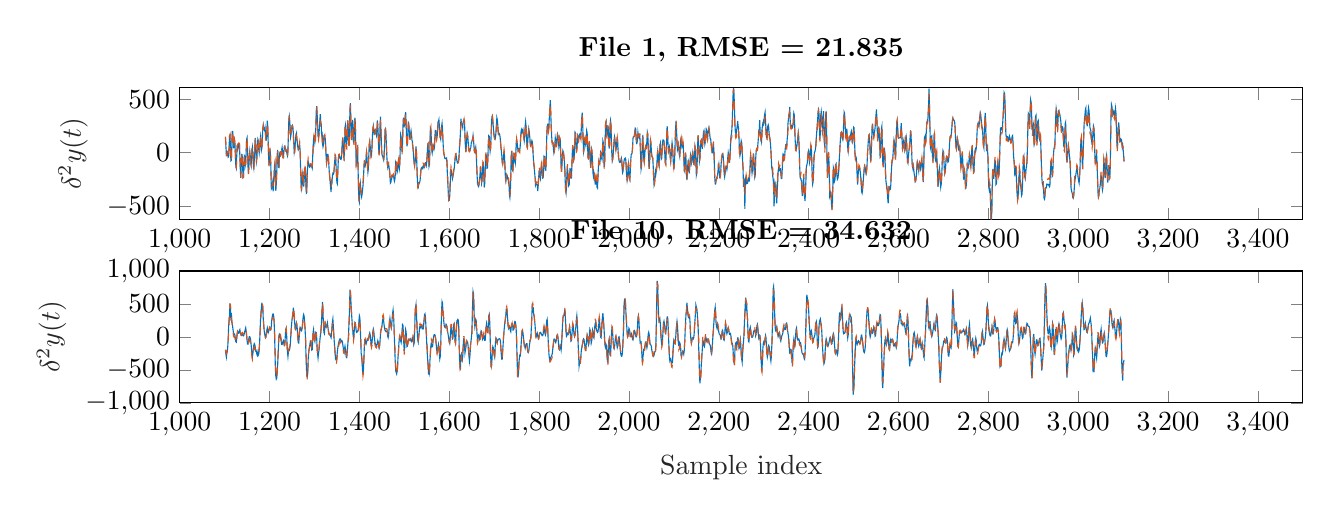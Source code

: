 % This file was created by matlab2tikz.
%
\definecolor{mycolor1}{rgb}{0.0,0.447,0.741}%
\definecolor{mycolor2}{rgb}{0.85,0.325,0.098}%
%
\begin{tikzpicture}

\begin{axis}[%
width=14.264cm,
height=1.674cm,
at={(0cm,2.326cm)},
scale only axis,
xmin=1000,
xmax=3500,
xlabel style={font=\color{white!15!black}},
xlabel={Sample index},
ymin=-624.812,
ymax=604.555,
ylabel style={font=\color{white!15!black}},
ylabel={$\delta^2 y(t)$},
axis background/.style={fill=white},
title style={font=\bfseries},
title={File 1, RMSE = 21.835}
]
\addplot [color=mycolor1, forget plot]
  table[row sep=crcr]{%
1102	136.123\\
1103	53.214\\
1104	-24.957\\
1105	-25.925\\
1106	5.183\\
1107	-1.831\\
1108	-42.023\\
1109	-38.154\\
1110	50.459\\
1111	155.326\\
1112	161.655\\
1113	44.839\\
1114	-75.847\\
1115	-71.374\\
1116	52.256\\
1117	197.499\\
1118	198.505\\
1119	125.098\\
1120	40.916\\
1121	72.902\\
1122	117.271\\
1123	93.083\\
1124	-20.338\\
1125	-124.804\\
1126	-142.146\\
1127	-32.23\\
1128	63.235\\
1129	71.754\\
1130	39.574\\
1131	55.476\\
1132	83.909\\
1133	75.582\\
1134	-36.263\\
1135	-160.723\\
1136	-234.193\\
1137	-124.38\\
1138	-16.968\\
1139	-17.689\\
1140	-112.039\\
1141	-232.499\\
1142	-228.428\\
1143	-111.921\\
1144	-30.42\\
1145	-39.718\\
1146	-117.05\\
1147	-93.868\\
1148	6.187\\
1149	125.61\\
1150	139.07\\
1151	26.9\\
1152	-124.029\\
1153	-195.384\\
1154	-136.12\\
1155	-24.538\\
1156	15.519\\
1157	-26.811\\
1158	-90.591\\
1159	-116.79\\
1160	-41.154\\
1161	30.686\\
1162	53.637\\
1163	-19.055\\
1164	-119.983\\
1165	-144.777\\
1166	-81.994\\
1167	51.399\\
1168	137.473\\
1169	96.505\\
1170	-7.636\\
1171	-80.868\\
1172	-53.493\\
1173	50.364\\
1174	126.53\\
1175	115.666\\
1176	30.316\\
1177	-1.212\\
1178	45.887\\
1179	118.445\\
1180	150.673\\
1181	93.845\\
1182	24.125\\
1183	44.425\\
1184	122.65\\
1185	224.185\\
1186	255.188\\
1187	221.509\\
1188	226.411\\
1189	211.366\\
1190	232.237\\
1191	170.194\\
1192	124.34\\
1193	120.956\\
1194	195.286\\
1195	299.847\\
1196	247.368\\
1197	104.719\\
1198	-54.882\\
1199	-115.106\\
1200	-48.656\\
1201	36.6\\
1202	-14.917\\
1203	-139.256\\
1204	-334.592\\
1205	-323.798\\
1206	-300.565\\
1207	-274.514\\
1208	-360.717\\
1209	-294.181\\
1210	-228.599\\
1211	-124.796\\
1212	-100.873\\
1213	-208.505\\
1214	-355.61\\
1215	-294.262\\
1216	-197.482\\
1217	-17.638\\
1218	25.106\\
1219	-49.029\\
1220	-134.367\\
1221	-137.726\\
1222	-45.491\\
1223	5.668\\
1224	6.945\\
1225	-21.054\\
1226	-10.544\\
1227	28.138\\
1228	50.097\\
1229	11.191\\
1230	-43.866\\
1231	-39.719\\
1232	9.273\\
1233	56.072\\
1234	61.005\\
1235	45.362\\
1236	24.106\\
1237	26.95\\
1238	14.119\\
1239	-15.056\\
1240	-28.246\\
1241	36.189\\
1242	157.727\\
1243	309.699\\
1244	340.059\\
1245	296.704\\
1246	223.895\\
1247	147.915\\
1248	173.39\\
1249	211.363\\
1250	253.398\\
1251	257.401\\
1252	239.769\\
1253	181.792\\
1254	82.467\\
1255	-0.787\\
1256	18.854\\
1257	70.189\\
1258	127.684\\
1259	164.147\\
1260	180.021\\
1261	126.441\\
1262	87.817\\
1263	49.888\\
1264	27.586\\
1265	37.559\\
1266	61.936\\
1267	78.748\\
1268	21.7\\
1269	-130.335\\
1270	-274.276\\
1271	-344.657\\
1272	-328.735\\
1273	-217.564\\
1274	-188.27\\
1275	-246.605\\
1276	-315.538\\
1277	-258.563\\
1278	-170.863\\
1279	-144.374\\
1280	-171.556\\
1281	-308.542\\
1282	-376.949\\
1283	-371.09\\
1284	-196.751\\
1285	-110.683\\
1286	-83.375\\
1287	-94.086\\
1288	-125.771\\
1289	-135.442\\
1290	-131.926\\
1291	-109.286\\
1292	-115.948\\
1293	-122.069\\
1294	-132.331\\
1295	-145.096\\
1296	-45.258\\
1297	47.884\\
1298	126.233\\
1299	156.626\\
1300	149.124\\
1301	96.525\\
1302	122.565\\
1303	230.432\\
1304	390.161\\
1305	433.234\\
1306	359.262\\
1307	239.054\\
1308	155.413\\
1309	136.671\\
1310	169.36\\
1311	233.51\\
1312	297.676\\
1313	360.311\\
1314	291.397\\
1315	266.702\\
1316	154.089\\
1317	193.267\\
1318	84.702\\
1319	55.331\\
1320	74.986\\
1321	154.547\\
1322	163.561\\
1323	160.004\\
1324	128.977\\
1325	60.629\\
1326	-47.363\\
1327	-94.77\\
1328	-64.243\\
1329	-15.675\\
1330	-15.99\\
1331	-53.199\\
1332	-112.905\\
1333	-180.335\\
1334	-230.528\\
1335	-277.186\\
1336	-325.39\\
1337	-366.44\\
1338	-270.325\\
1339	-278.411\\
1340	-211.578\\
1341	-193.567\\
1342	-199.965\\
1343	-191.215\\
1344	-150.921\\
1345	-83.686\\
1346	-31.482\\
1347	-41.276\\
1348	-115.557\\
1349	-218.224\\
1350	-279.763\\
1351	-290.289\\
1352	-176.049\\
1353	-77.68\\
1354	-26.047\\
1355	-19.354\\
1356	-32.415\\
1357	-49.535\\
1358	-60.01\\
1359	-63.012\\
1360	-52.48\\
1361	26.946\\
1362	104.172\\
1363	138.061\\
1364	81.253\\
1365	-18.966\\
1366	-43.155\\
1367	39.417\\
1368	236.557\\
1369	258.51\\
1370	178.658\\
1371	73.866\\
1372	79.581\\
1373	183.063\\
1374	301.351\\
1375	251.76\\
1376	99.669\\
1377	61.814\\
1378	202.447\\
1379	406.129\\
1380	461.651\\
1381	323.773\\
1382	157.387\\
1383	116.827\\
1384	200.193\\
1385	305.941\\
1386	199.852\\
1387	101.123\\
1388	111.74\\
1389	250.636\\
1390	327.256\\
1391	275.406\\
1392	49.533\\
1393	-108.825\\
1394	-94.516\\
1395	18.141\\
1396	37.975\\
1397	-127.463\\
1398	-334.958\\
1399	-440.514\\
1400	-459.251\\
1401	-305.674\\
1402	-280.895\\
1403	-337.305\\
1404	-382.723\\
1405	-410.84\\
1406	-388.59\\
1407	-350.016\\
1408	-311.753\\
1409	-245.516\\
1410	-149.626\\
1411	-99.823\\
1412	-101.867\\
1413	-119.853\\
1414	-97.658\\
1415	-44.174\\
1416	6.474\\
1417	-52.425\\
1418	-133.427\\
1419	-181.31\\
1420	-148.762\\
1421	-21.743\\
1422	77.456\\
1423	103.083\\
1424	63.576\\
1425	-0.142\\
1426	-34.29\\
1427	-25.747\\
1428	51.202\\
1429	150.484\\
1430	226.418\\
1431	249.451\\
1432	207.069\\
1433	174.704\\
1434	175.687\\
1435	217.675\\
1436	217.448\\
1437	185.524\\
1438	164.205\\
1439	212.615\\
1440	301.244\\
1441	254.531\\
1442	170.515\\
1443	18.011\\
1444	-14.393\\
1445	112.52\\
1446	236.897\\
1447	336.772\\
1448	218.011\\
1449	80.371\\
1450	-7.928\\
1451	-28.017\\
1452	-32.824\\
1453	-55.071\\
1454	-68.58\\
1455	-26.161\\
1456	74.832\\
1457	215.363\\
1458	223.727\\
1459	177.499\\
1460	83.692\\
1461	-20.424\\
1462	-100.688\\
1463	-132.379\\
1464	-105.095\\
1465	-103.713\\
1466	-134.878\\
1467	-168.397\\
1468	-215.538\\
1469	-283.856\\
1470	-277.449\\
1471	-251.312\\
1472	-237.745\\
1473	-218.764\\
1474	-220.58\\
1475	-215.177\\
1476	-216.174\\
1477	-242.373\\
1478	-266.056\\
1479	-249.614\\
1480	-199.298\\
1481	-85.669\\
1482	-96.138\\
1483	-138.11\\
1484	-183.589\\
1485	-169.398\\
1486	-108.695\\
1487	-84.173\\
1488	-111.157\\
1489	-144.198\\
1490	-94.141\\
1491	46.715\\
1492	166.909\\
1493	146.061\\
1494	70.983\\
1495	8.11\\
1496	86.868\\
1497	249.6\\
1498	326.565\\
1499	287.584\\
1500	250.949\\
1501	262.86\\
1502	350.337\\
1503	378.751\\
1504	275.744\\
1505	144.658\\
1506	59.975\\
1507	94.123\\
1508	200.968\\
1509	281.4\\
1510	273.52\\
1511	199.031\\
1512	139.349\\
1513	144.841\\
1514	172.708\\
1515	204.404\\
1516	172.159\\
1517	117.999\\
1518	102.0\\
1519	59.149\\
1520	10.621\\
1521	-56.22\\
1522	-100.089\\
1523	-115.241\\
1524	-95.059\\
1525	-30.523\\
1526	57.943\\
1527	-0.925\\
1528	-120.295\\
1529	-247.731\\
1530	-319.953\\
1531	-325.529\\
1532	-298.728\\
1533	-283.846\\
1534	-279.178\\
1535	-261.239\\
1536	-216.422\\
1537	-164.839\\
1538	-141.507\\
1539	-147.819\\
1540	-150.199\\
1541	-133.241\\
1542	-123.003\\
1543	-117.015\\
1544	-141.13\\
1545	-132.696\\
1546	-113.31\\
1547	-92.851\\
1548	-92.232\\
1549	-115.958\\
1550	-85.828\\
1551	-8.221\\
1552	74.687\\
1553	84.111\\
1554	-35.364\\
1555	-126.268\\
1556	-107.451\\
1557	65.256\\
1558	230.609\\
1559	221.127\\
1560	138.94\\
1561	21.713\\
1562	-1.542\\
1563	40.815\\
1564	66.323\\
1565	48.431\\
1566	29.947\\
1567	48.485\\
1568	148.849\\
1569	207.474\\
1570	205.391\\
1571	165.182\\
1572	129.758\\
1573	145.337\\
1574	210.255\\
1575	285.75\\
1576	290.937\\
1577	308.127\\
1578	249.779\\
1579	193.556\\
1580	141.893\\
1581	125.763\\
1582	185.885\\
1583	245.781\\
1584	272.49\\
1585	219.744\\
1586	115.334\\
1587	38.792\\
1588	-7.624\\
1589	-29.231\\
1590	-49.582\\
1591	-54.714\\
1592	-55.858\\
1593	-51.074\\
1594	-49.189\\
1595	-107.929\\
1596	-219.815\\
1597	-298.647\\
1598	-379.662\\
1599	-445.442\\
1600	-439.197\\
1601	-410.65\\
1602	-330.277\\
1603	-163.118\\
1604	-159.435\\
1605	-174.679\\
1606	-212.659\\
1607	-245.11\\
1608	-228.337\\
1609	-203.774\\
1610	-176.637\\
1611	-148.338\\
1612	-103.92\\
1613	-63.549\\
1614	-30.124\\
1615	-18.673\\
1616	-41.113\\
1617	-73.256\\
1618	-93.277\\
1619	-97.209\\
1620	-91.003\\
1621	-69.471\\
1622	-13.145\\
1623	67.338\\
1624	112.058\\
1625	194.835\\
1626	317.489\\
1627	278.268\\
1628	267.345\\
1629	254.497\\
1630	234.3\\
1631	286.715\\
1632	293.164\\
1633	307.42\\
1634	294.141\\
1635	160.743\\
1636	52.083\\
1637	8.564\\
1638	56.313\\
1639	140.844\\
1640	180.613\\
1641	161.382\\
1642	111.249\\
1643	58.03\\
1644	16.373\\
1645	12.557\\
1646	19.241\\
1647	36.84\\
1648	45.777\\
1649	91.528\\
1650	99.687\\
1651	115.802\\
1652	123.883\\
1653	158.751\\
1654	116.773\\
1655	63.726\\
1656	6.378\\
1657	3.213\\
1658	33.746\\
1659	52.445\\
1660	9.449\\
1661	-106.618\\
1662	-211.128\\
1663	-288.737\\
1664	-301.25\\
1665	-315.223\\
1666	-308.905\\
1667	-265.627\\
1668	-227.852\\
1669	-172.889\\
1670	-136.796\\
1671	-223.892\\
1672	-284.153\\
1673	-261.621\\
1674	-197.762\\
1675	-100.303\\
1676	-105.304\\
1677	-223.766\\
1678	-324.099\\
1679	-287.338\\
1680	-169.842\\
1681	-52.082\\
1682	-8.492\\
1683	-69.086\\
1684	-144.715\\
1685	-142.127\\
1686	-50.49\\
1687	84.017\\
1688	158.393\\
1689	151.929\\
1690	68.507\\
1691	14.861\\
1692	47.412\\
1693	137.713\\
1694	263.877\\
1695	333.594\\
1696	342.713\\
1697	306.881\\
1698	241.571\\
1699	197.686\\
1700	158.145\\
1701	139.44\\
1702	128.302\\
1703	142.691\\
1704	191.966\\
1705	256.728\\
1706	325.751\\
1707	306.185\\
1708	261.3\\
1709	208.539\\
1710	182.09\\
1711	180.676\\
1712	175.139\\
1713	150.116\\
1714	113.17\\
1715	58.613\\
1716	17.737\\
1717	-27.974\\
1718	-95.917\\
1719	-105.083\\
1720	-72.259\\
1721	-21.923\\
1722	-0.046\\
1723	-28.314\\
1724	-132.551\\
1725	-232.997\\
1726	-263.247\\
1727	-236.466\\
1728	-204.282\\
1729	-214.333\\
1730	-239.057\\
1731	-235.925\\
1732	-282.51\\
1733	-296.277\\
1734	-393.988\\
1735	-419.022\\
1736	-368.841\\
1737	-234.915\\
1738	-27.731\\
1739	16.102\\
1740	-51.094\\
1741	-164.93\\
1742	-158.373\\
1743	-90.428\\
1744	-10.614\\
1745	-14.612\\
1746	-70.843\\
1747	-96.239\\
1748	-25.867\\
1749	77.626\\
1750	123.248\\
1751	102.367\\
1752	52.656\\
1753	25.639\\
1754	38.219\\
1755	33.649\\
1756	19.357\\
1757	23.178\\
1758	62.244\\
1759	146.017\\
1760	203.96\\
1761	216.006\\
1762	192.243\\
1763	206.251\\
1764	216.81\\
1765	176.661\\
1766	154.244\\
1767	111.337\\
1768	142.118\\
1769	248.765\\
1770	288.312\\
1771	244.718\\
1772	157.472\\
1773	62.621\\
1774	51.208\\
1775	120.619\\
1776	183.489\\
1777	224.386\\
1778	198.269\\
1779	155.534\\
1780	107.745\\
1781	66.088\\
1782	72.76\\
1783	90.657\\
1784	112.375\\
1785	100.582\\
1786	37.147\\
1787	-36.718\\
1788	-101.506\\
1789	-136.132\\
1790	-177.773\\
1791	-229.607\\
1792	-303.161\\
1793	-289.379\\
1794	-292.218\\
1795	-296.986\\
1796	-306.935\\
1797	-357.301\\
1798	-309.347\\
1799	-238.078\\
1800	-168.465\\
1801	-169.888\\
1802	-218.302\\
1803	-240.593\\
1804	-199.565\\
1805	-138.58\\
1806	-107.628\\
1807	-165.011\\
1808	-236.603\\
1809	-234.1\\
1810	-162.859\\
1811	-32.617\\
1812	-36.157\\
1813	-96.74\\
1814	-161.881\\
1815	-163.788\\
1816	-39.663\\
1817	138.841\\
1818	242.685\\
1819	262.34\\
1820	256.958\\
1821	216.542\\
1822	260.979\\
1823	346.471\\
1824	426.533\\
1825	489.561\\
1826	362.281\\
1827	250.282\\
1828	150.697\\
1829	97.242\\
1830	97.106\\
1831	93.666\\
1832	32.288\\
1833	-2.967\\
1834	15.281\\
1835	77.998\\
1836	138.012\\
1837	111.444\\
1838	64.434\\
1839	70.584\\
1840	138.038\\
1841	171.947\\
1842	155.371\\
1843	101.225\\
1844	55.906\\
1845	83.877\\
1846	135.802\\
1847	118.132\\
1848	2.756\\
1849	-118.437\\
1850	-178.714\\
1851	-116.138\\
1852	-21.68\\
1853	17.652\\
1854	4.509\\
1855	-29.809\\
1856	-68.885\\
1857	-128.082\\
1858	-248.58\\
1859	-352.053\\
1860	-376.744\\
1861	-317.584\\
1862	-185.404\\
1863	-144.327\\
1864	-173.894\\
1865	-248.123\\
1866	-308.01\\
1867	-298.112\\
1868	-187.911\\
1869	-141.861\\
1870	-190.329\\
1871	-237.122\\
1872	-237.372\\
1873	-122.544\\
1874	7.851\\
1875	55.366\\
1876	1.944\\
1877	-67.196\\
1878	-49.537\\
1879	73.97\\
1880	190.69\\
1881	182.669\\
1882	95.829\\
1883	20.04\\
1884	28.875\\
1885	90.53\\
1886	162.162\\
1887	151.492\\
1888	122.272\\
1889	130.295\\
1890	166.516\\
1891	174.511\\
1892	159.97\\
1893	148.479\\
1894	226.675\\
1895	325.106\\
1896	373.395\\
1897	276.274\\
1898	124.142\\
1899	10.42\\
1900	34.403\\
1901	131.838\\
1902	136.828\\
1903	86.264\\
1904	67.358\\
1905	111.848\\
1906	203.934\\
1907	185.53\\
1908	55.477\\
1909	-45.905\\
1910	-46.479\\
1911	44.382\\
1912	100.26\\
1913	27.091\\
1914	-91.712\\
1915	-138.659\\
1916	-68.877\\
1917	18.814\\
1918	-7.608\\
1919	-97.634\\
1920	-190.657\\
1921	-220.433\\
1922	-185.122\\
1923	-205.231\\
1924	-257.982\\
1925	-292.879\\
1926	-293.025\\
1927	-226.699\\
1928	-247.666\\
1929	-322.095\\
1930	-329.548\\
1931	-228.748\\
1932	-136.424\\
1933	-82.625\\
1934	-92.889\\
1935	-100.82\\
1936	-65.605\\
1937	1.773\\
1938	-10.005\\
1939	-46.91\\
1940	-62.459\\
1941	17.683\\
1942	110.872\\
1943	93.779\\
1944	-28.988\\
1945	-133.484\\
1946	-93.017\\
1947	101.73\\
1948	272.432\\
1949	289.046\\
1950	187.391\\
1951	167.22\\
1952	193.538\\
1953	241.916\\
1954	239.085\\
1955	101.653\\
1956	37.844\\
1957	104.091\\
1958	247.973\\
1959	297.584\\
1960	268.661\\
1961	89.844\\
1962	-18.378\\
1963	-74.797\\
1964	-58.222\\
1965	-14.738\\
1966	47.033\\
1967	110.359\\
1968	148.114\\
1969	126.044\\
1970	64.834\\
1971	31.425\\
1972	43.14\\
1973	102.695\\
1974	146.341\\
1975	87.81\\
1976	8.218\\
1977	-46.052\\
1978	-73.759\\
1979	-88.198\\
1980	-92.122\\
1981	-86.941\\
1982	-70.168\\
1983	-51.805\\
1984	-79.762\\
1985	-149.528\\
1986	-186.242\\
1987	-171.643\\
1988	-119.62\\
1989	-78.842\\
1990	-59.705\\
1991	-63.974\\
1992	-52.675\\
1993	-63.365\\
1994	-153.772\\
1995	-214.461\\
1996	-260.237\\
1997	-237.689\\
1998	-125.34\\
1999	-99.939\\
2000	-180.06\\
2001	-234.866\\
2002	-250.851\\
2003	-176.181\\
2004	-75.621\\
2005	-15.093\\
2006	-14.43\\
2007	-4.26\\
2008	47.442\\
2009	132.04\\
2010	150.056\\
2011	150.937\\
2012	156.721\\
2013	192.929\\
2014	228.502\\
2015	224.13\\
2016	138.376\\
2017	86.799\\
2018	90.676\\
2019	129.075\\
2020	187.219\\
2021	154.962\\
2022	145.851\\
2023	171.878\\
2024	171.834\\
2025	92.169\\
2026	-33.276\\
2027	-155.468\\
2028	-132.145\\
2029	-13.038\\
2030	112.959\\
2031	165.199\\
2032	56.423\\
2033	-57.015\\
2034	-82.341\\
2035	-40.595\\
2036	33.663\\
2037	52.962\\
2038	40.189\\
2039	41.936\\
2040	113.115\\
2041	187.555\\
2042	165.706\\
2043	73.632\\
2044	-67.904\\
2045	-150.027\\
2046	-85.439\\
2047	26.161\\
2048	117.943\\
2049	81.352\\
2050	13.504\\
2051	-32.677\\
2052	-42.89\\
2053	-52.063\\
2054	-124.306\\
2055	-236.045\\
2056	-305.438\\
2057	-291.876\\
2058	-226.662\\
2059	-174.384\\
2060	-198.676\\
2061	-169.088\\
2062	-132.833\\
2063	-23.896\\
2064	13.184\\
2065	-28.69\\
2066	-96.108\\
2067	-121.461\\
2068	-21.935\\
2069	70.243\\
2070	88.101\\
2071	16.007\\
2072	-59.854\\
2073	-51.224\\
2074	14.758\\
2075	103.828\\
2076	119.285\\
2077	115.98\\
2078	111.306\\
2079	54.085\\
2080	-25.099\\
2081	-96.927\\
2082	-103.94\\
2083	2.623\\
2084	147.159\\
2085	247.801\\
2086	180.728\\
2087	79.972\\
2088	13.03\\
2089	26.953\\
2090	52.244\\
2091	26.869\\
2092	-44.986\\
2093	-77.393\\
2094	-32.202\\
2095	48.693\\
2096	93.18\\
2097	58.807\\
2098	-28.725\\
2099	-109.731\\
2100	-154.936\\
2101	-110.98\\
2102	-14.04\\
2103	122.042\\
2104	236.948\\
2105	298.9\\
2106	202.304\\
2107	102.368\\
2108	26.84\\
2109	43.47\\
2110	73.478\\
2111	45.062\\
2112	-16.059\\
2113	-36.872\\
2114	27.193\\
2115	116.25\\
2116	131.729\\
2117	81.825\\
2118	50.34\\
2119	61.967\\
2120	104.288\\
2121	61.062\\
2122	-58.172\\
2123	-158.803\\
2124	-171.247\\
2125	-59.089\\
2126	-6.45\\
2127	-61.141\\
2128	-202.452\\
2129	-254.477\\
2130	-188.964\\
2131	-113.644\\
2132	-87.744\\
2133	-124.964\\
2134	-193.653\\
2135	-145.366\\
2136	-73.975\\
2137	-25.866\\
2138	-55.581\\
2139	-101.504\\
2140	-84.182\\
2141	-24.739\\
2142	2.837\\
2143	-35.684\\
2144	-107.281\\
2145	-106.336\\
2146	-26.778\\
2147	53.033\\
2148	27.191\\
2149	-88.972\\
2150	-207.866\\
2151	-185.478\\
2152	-76.517\\
2153	81.445\\
2154	163.854\\
2155	92.42\\
2156	-11.175\\
2157	-77.33\\
2158	-49.331\\
2159	44.755\\
2160	107.37\\
2161	117.9\\
2162	83.396\\
2163	34.192\\
2164	79.773\\
2165	145.24\\
2166	193.494\\
2167	204.966\\
2168	123.591\\
2169	79.257\\
2170	101.23\\
2171	167.11\\
2172	220.35\\
2173	208.999\\
2174	145.075\\
2175	133.311\\
2176	179.806\\
2177	216.088\\
2178	233.741\\
2179	203.256\\
2180	159.569\\
2181	131.154\\
2182	124.226\\
2183	80.914\\
2184	34.062\\
2185	-0.891\\
2186	-1.015\\
2187	50.094\\
2188	88.917\\
2189	30.975\\
2190	-99.445\\
2191	-228.698\\
2192	-291.437\\
2193	-292.476\\
2194	-253.956\\
2195	-248.864\\
2196	-242.766\\
2197	-211.487\\
2198	-182.601\\
2199	-131.387\\
2200	-107.962\\
2201	-180.605\\
2202	-230.371\\
2203	-226.215\\
2204	-205.748\\
2205	-116.375\\
2206	-66.673\\
2207	-31.604\\
2208	-10.357\\
2209	-7.977\\
2210	-42.605\\
2211	-129.025\\
2212	-198.621\\
2213	-225.237\\
2214	-194.205\\
2215	-142.525\\
2216	-126.84\\
2217	-136.413\\
2218	-156.865\\
2219	-126.889\\
2220	-44.779\\
2221	0.853\\
2222	-24.12\\
2223	-84.272\\
2224	-87.759\\
2225	-22.978\\
2226	68.244\\
2227	155.88\\
2228	169.074\\
2229	211.823\\
2230	294.905\\
2231	428.937\\
2232	572.092\\
2233	604.555\\
2234	535.244\\
2235	407.105\\
2236	256.104\\
2237	189.44\\
2238	180.456\\
2239	181.32\\
2240	215.841\\
2241	249.191\\
2242	295.434\\
2243	249.799\\
2244	222.322\\
2245	136.516\\
2246	2.376\\
2247	-28.459\\
2248	-6.715\\
2249	72.248\\
2250	110.44\\
2251	93.748\\
2252	21.275\\
2253	-77.547\\
2254	-154.378\\
2255	-318.989\\
2256	-258.972\\
2257	-288.716\\
2258	-523.128\\
2259	-248.771\\
2260	-232.382\\
2261	-294.896\\
2262	-260.31\\
2263	-286.47\\
2264	-285.118\\
2265	-255.785\\
2266	-236.658\\
2267	-239.11\\
2268	-269.61\\
2269	-173.624\\
2270	-85.077\\
2271	-19.832\\
2272	-59.826\\
2273	-141.28\\
2274	-190.283\\
2275	-159.418\\
2276	-48.862\\
2277	-7.493\\
2278	-64.108\\
2279	-173.442\\
2280	-229.803\\
2281	-212.24\\
2282	-64.952\\
2283	3.578\\
2284	34.081\\
2285	32.08\\
2286	33.908\\
2287	79.033\\
2288	130.965\\
2289	199.55\\
2290	190.805\\
2291	304.12\\
2292	196.947\\
2293	154.11\\
2294	122.146\\
2295	101.662\\
2296	206.459\\
2297	244.981\\
2298	273.214\\
2299	263.128\\
2300	304.706\\
2301	316.359\\
2302	355.6\\
2303	377.687\\
2304	304.945\\
2305	216.533\\
2306	151.359\\
2307	136.867\\
2308	192.295\\
2309	246.028\\
2310	259.241\\
2311	240.187\\
2312	178.628\\
2313	156.126\\
2314	127.502\\
2315	87.601\\
2316	22.276\\
2317	-69.613\\
2318	-144.302\\
2319	-164.783\\
2320	-216.131\\
2321	-245.852\\
2322	-298.09\\
2323	-499.833\\
2324	-400.681\\
2325	-287.518\\
2326	-312.814\\
2327	-312.606\\
2328	-409.677\\
2329	-472.394\\
2330	-352.877\\
2331	-283.489\\
2332	-173.515\\
2333	-147.2\\
2334	-170.22\\
2335	-166.353\\
2336	-147.372\\
2337	-148.991\\
2338	-190.542\\
2339	-238.757\\
2340	-240.522\\
2341	-172.827\\
2342	-79.227\\
2343	-11.849\\
2344	-17.066\\
2345	-65.402\\
2346	-55.002\\
2347	-10.15\\
2348	42.261\\
2349	71.61\\
2350	66.855\\
2351	67.622\\
2352	111.178\\
2353	169.078\\
2354	272.728\\
2355	313.874\\
2356	350.509\\
2357	365.137\\
2358	426.312\\
2359	293.787\\
2360	253.908\\
2361	246.836\\
2362	253.228\\
2363	246.332\\
2364	236.47\\
2365	256.009\\
2366	327.493\\
2367	369.419\\
2368	352.557\\
2369	254.629\\
2370	119.321\\
2371	48.727\\
2372	33.94\\
2373	45.041\\
2374	67.37\\
2375	110.773\\
2376	145.6\\
2377	186.966\\
2378	148.492\\
2379	21.387\\
2380	-126.001\\
2381	-219.283\\
2382	-244.608\\
2383	-244.842\\
2384	-272.139\\
2385	-355.208\\
2386	-405.281\\
2387	-362.386\\
2388	-258.274\\
2389	-233.507\\
2390	-345.528\\
2391	-412.898\\
2392	-450.403\\
2393	-342.696\\
2394	-248.056\\
2395	-130.999\\
2396	-115.706\\
2397	-94.004\\
2398	-49.644\\
2399	5.055\\
2400	19.923\\
2401	-14.454\\
2402	-83.78\\
2403	-55.978\\
2404	7.745\\
2405	63.363\\
2406	54.94\\
2407	-90.921\\
2408	-222.54\\
2409	-291.515\\
2410	-269.862\\
2411	-173.542\\
2412	-39.072\\
2413	2.597\\
2414	10.283\\
2415	30.493\\
2416	77.135\\
2417	138.535\\
2418	191.318\\
2419	258.481\\
2420	304.514\\
2421	377.21\\
2422	399.74\\
2423	366.889\\
2424	247.908\\
2425	129.771\\
2426	175.786\\
2427	348.001\\
2428	383.217\\
2429	338.905\\
2430	246.615\\
2431	234.868\\
2432	281.583\\
2433	387.727\\
2434	244.784\\
2435	94.826\\
2436	47.577\\
2437	178.485\\
2438	357.457\\
2439	386.303\\
2440	218.521\\
2441	-113.524\\
2442	-230.822\\
2443	-182.479\\
2444	-46.243\\
2445	-56.891\\
2446	-182.609\\
2447	-408.094\\
2448	-393.861\\
2449	-377.155\\
2450	-411.351\\
2451	-488.659\\
2452	-528.926\\
2453	-471.116\\
2454	-267.908\\
2455	-140.192\\
2456	-158.304\\
2457	-273.169\\
2458	-262.46\\
2459	-235.232\\
2460	-114.002\\
2461	-104.795\\
2462	-176.24\\
2463	-210.673\\
2464	-248.711\\
2465	-241.246\\
2466	-211.57\\
2467	-169.197\\
2468	-79.201\\
2469	1.557\\
2470	78.836\\
2471	139.6\\
2472	189.401\\
2473	192.634\\
2474	176.052\\
2475	137.242\\
2476	122.719\\
2477	176.803\\
2478	278.631\\
2479	378.421\\
2480	367.038\\
2481	271.903\\
2482	178.901\\
2483	152.623\\
2484	195.44\\
2485	224.484\\
2486	150.362\\
2487	47.552\\
2488	14.237\\
2489	61.964\\
2490	148.069\\
2491	146.034\\
2492	126.126\\
2493	153.141\\
2494	180.714\\
2495	200.328\\
2496	178.952\\
2497	103.543\\
2498	93.186\\
2499	156.24\\
2500	237.941\\
2501	232.731\\
2502	139.597\\
2503	2.355\\
2504	-50.83\\
2505	-36.627\\
2506	-49.797\\
2507	-120.664\\
2508	-219.41\\
2509	-296.448\\
2510	-214.603\\
2511	-163.921\\
2512	-134.667\\
2513	-140.923\\
2514	-153.921\\
2515	-182.041\\
2516	-227.149\\
2517	-288.572\\
2518	-364.009\\
2519	-377.168\\
2520	-347.654\\
2521	-299.854\\
2522	-232.019\\
2523	-187.566\\
2524	-148.493\\
2525	-124.854\\
2526	-141.706\\
2527	-178.169\\
2528	-196.871\\
2529	-175.668\\
2530	-110.27\\
2531	-11.549\\
2532	61.153\\
2533	117.837\\
2534	164.381\\
2535	162.001\\
2536	102.41\\
2537	-3.395\\
2538	-74.913\\
2539	-32.264\\
2540	84.807\\
2541	212.836\\
2542	269.648\\
2543	225.928\\
2544	178.035\\
2545	155.971\\
2546	173.09\\
2547	202.95\\
2548	237.816\\
2549	308.203\\
2550	358.558\\
2551	403.233\\
2552	305.701\\
2553	170.691\\
2554	122.673\\
2555	183.853\\
2556	243.272\\
2557	210.874\\
2558	96.368\\
2559	-40.076\\
2560	-31.882\\
2561	92.412\\
2562	224.644\\
2563	247.745\\
2564	72.007\\
2565	-82.714\\
2566	-127.28\\
2567	-69.496\\
2568	41.219\\
2569	34.25\\
2570	-45.214\\
2571	-190.896\\
2572	-262.35\\
2573	-294.665\\
2574	-337.714\\
2575	-342.939\\
2576	-422.642\\
2577	-472.958\\
2578	-379.607\\
2579	-309.794\\
2580	-339.952\\
2581	-344.236\\
2582	-339.56\\
2583	-294.321\\
2584	-181.873\\
2585	-113.335\\
2586	-77.109\\
2587	-67.231\\
2588	-5.209\\
2589	71.111\\
2590	118.589\\
2591	96.423\\
2592	0.499\\
2593	-59.258\\
2594	6.397\\
2595	154.461\\
2596	272.555\\
2597	298.135\\
2598	249.767\\
2599	155.126\\
2600	136.843\\
2601	139.195\\
2602	138.876\\
2603	137.76\\
2604	141.018\\
2605	190.973\\
2606	275.269\\
2607	190.289\\
2608	114.666\\
2609	33.405\\
2610	48.982\\
2611	106.27\\
2612	123.327\\
2613	66.996\\
2614	19.036\\
2615	34.791\\
2616	132.098\\
2617	152.131\\
2618	118.537\\
2619	-14.264\\
2620	-85.538\\
2621	-97.374\\
2622	-34.846\\
2623	9.611\\
2624	41.959\\
2625	89.906\\
2626	155.788\\
2627	207.631\\
2628	151.674\\
2629	47.32\\
2630	-69.101\\
2631	-126.491\\
2632	-147.763\\
2633	-122.303\\
2634	-159.404\\
2635	-197.28\\
2636	-229.832\\
2637	-270.4\\
2638	-264.299\\
2639	-245.27\\
2640	-197.827\\
2641	-125.219\\
2642	-81.539\\
2643	-95.399\\
2644	-141.905\\
2645	-171.29\\
2646	-118.477\\
2647	-94.535\\
2648	-112.51\\
2649	-149.059\\
2650	-126.663\\
2651	-76.457\\
2652	-63.187\\
2653	-110.718\\
2654	-218.923\\
2655	-273.158\\
2656	-162.679\\
2657	35.986\\
2658	144.428\\
2659	154.883\\
2660	98.763\\
2661	129.426\\
2662	204.142\\
2663	276.646\\
2664	296.722\\
2665	288.639\\
2666	348.044\\
2667	457.118\\
2668	597.01\\
2669	415.113\\
2670	235.21\\
2671	47.549\\
2672	31.637\\
2673	149.308\\
2674	155.543\\
2675	76.778\\
2676	-74.87\\
2677	-74.974\\
2678	24.585\\
2679	143.876\\
2680	181.537\\
2681	46.598\\
2682	-67.245\\
2683	-78.129\\
2684	-18.881\\
2685	0.474\\
2686	-99.386\\
2687	-221.373\\
2688	-317.433\\
2689	-275.831\\
2690	-182.438\\
2691	-142.616\\
2692	-176.963\\
2693	-255.237\\
2694	-320.987\\
2695	-297.341\\
2696	-232.898\\
2697	-132.287\\
2698	-28.044\\
2699	19.641\\
2700	6.994\\
2701	-66.869\\
2702	-147.232\\
2703	-193.699\\
2704	-175.737\\
2705	-124.715\\
2706	-61.365\\
2707	-35.035\\
2708	-37.151\\
2709	-56.772\\
2710	-88.124\\
2711	-82.524\\
2712	-40.998\\
2713	28.986\\
2714	111.382\\
2715	151.76\\
2716	158.754\\
2717	162.052\\
2718	188.735\\
2719	246.686\\
2720	301.414\\
2721	321.474\\
2722	304.252\\
2723	306.245\\
2724	297.82\\
2725	285.355\\
2726	234.533\\
2727	134.293\\
2728	57.448\\
2729	39.944\\
2730	96.592\\
2731	133.376\\
2732	114.048\\
2733	61.441\\
2734	31.624\\
2735	41.356\\
2736	49.34\\
2737	10.74\\
2738	-89.273\\
2739	-133.335\\
2740	-107.612\\
2741	-37.843\\
2742	-5.212\\
2743	-68.522\\
2744	-176.784\\
2745	-251.896\\
2746	-203.98\\
2747	-172.439\\
2748	-198.513\\
2749	-331.792\\
2750	-325.759\\
2751	-302.357\\
2752	-203.901\\
2753	-105.905\\
2754	-130.514\\
2755	-138.281\\
2756	-127.796\\
2757	-72.374\\
2758	-9.364\\
2759	-44.846\\
2760	-99.209\\
2761	-126.355\\
2762	-76.787\\
2763	19.732\\
2764	60.413\\
2765	-11.067\\
2766	-126.399\\
2767	-182.7\\
2768	-178.699\\
2769	-56.97\\
2770	9.068\\
2771	28.568\\
2772	16.682\\
2773	39.029\\
2774	110.347\\
2775	197.666\\
2776	261.865\\
2777	274.906\\
2778	251.597\\
2779	241.095\\
2780	282.543\\
2781	335.293\\
2782	373.017\\
2783	357.464\\
2784	310.286\\
2785	271.026\\
2786	240.508\\
2787	223.822\\
2788	138.737\\
2789	67.976\\
2790	47.03\\
2791	152.898\\
2792	290.0\\
2793	371.403\\
2794	300.325\\
2795	107.231\\
2796	18.306\\
2797	16.959\\
2798	41.191\\
2799	-36.915\\
2800	-203.666\\
2801	-321.544\\
2802	-348.78\\
2803	-331.07\\
2804	-341.156\\
2805	-480.926\\
2806	-614.827\\
2807	-623.302\\
2808	-493.54\\
2809	-246.117\\
2810	-151.234\\
2811	-188.427\\
2812	-242.774\\
2813	-189.541\\
2814	-100.922\\
2815	-64.118\\
2816	-131.637\\
2817	-296.067\\
2818	-289.447\\
2819	-220.48\\
2820	-118.988\\
2821	-94.52\\
2822	-149.75\\
2823	-221.647\\
2824	-192.135\\
2825	-41.345\\
2826	91.658\\
2827	229.249\\
2828	231.56\\
2829	218.428\\
2830	228.09\\
2831	218.893\\
2832	281.02\\
2833	356.578\\
2834	446.314\\
2835	562.854\\
2836	552.363\\
2837	488.353\\
2838	308.843\\
2839	172.508\\
2840	147.523\\
2841	142.901\\
2842	150.824\\
2843	149.378\\
2844	113.694\\
2845	109.609\\
2846	123.245\\
2847	153.15\\
2848	138.035\\
2849	121.965\\
2850	106.943\\
2851	104.773\\
2852	123.263\\
2853	153.983\\
2854	160.026\\
2855	90.608\\
2856	-19.644\\
2857	-71.808\\
2858	-112.259\\
2859	-221.355\\
2860	-131.805\\
2861	-127.175\\
2862	-166.624\\
2863	-302.377\\
2864	-386.385\\
2865	-437.945\\
2866	-397.91\\
2867	-389.038\\
2868	-241.925\\
2869	-154.421\\
2870	-177.48\\
2871	-271.201\\
2872	-311.001\\
2873	-350.0\\
2874	-398.99\\
2875	-387.004\\
2876	-303.882\\
2877	-156.449\\
2878	-40.754\\
2879	-28.253\\
2880	-123.989\\
2881	-221.758\\
2882	-241.247\\
2883	-203.09\\
2884	-147.095\\
2885	-127.273\\
2886	-69.156\\
2887	42.038\\
2888	246.769\\
2889	366.763\\
2890	357.188\\
2891	274.14\\
2892	265.014\\
2893	387.793\\
2894	493.534\\
2895	473.586\\
2896	440.54\\
2897	220.251\\
2898	210.654\\
2899	235.561\\
2900	258.448\\
2901	154.433\\
2902	76.041\\
2903	92.713\\
2904	279.277\\
2905	335.737\\
2906	348.077\\
2907	184.439\\
2908	95.261\\
2909	138.049\\
2910	291.119\\
2911	300.254\\
2912	248.532\\
2913	155.981\\
2914	131.025\\
2915	160.23\\
2916	154.629\\
2917	38.548\\
2918	-103.534\\
2919	-227.41\\
2920	-284.146\\
2921	-295.38\\
2922	-322.736\\
2923	-354.338\\
2924	-426.495\\
2925	-434.389\\
2926	-404.695\\
2927	-336.837\\
2928	-326.087\\
2929	-326.483\\
2930	-295.674\\
2931	-300.034\\
2932	-293.74\\
2933	-293.816\\
2934	-297.471\\
2935	-307.761\\
2936	-317.36\\
2937	-307.688\\
2938	-188.062\\
2939	-117.039\\
2940	-99.166\\
2941	-161.598\\
2942	-220.685\\
2943	-211.864\\
2944	-127.813\\
2945	-17.43\\
2946	38.523\\
2947	52.266\\
2948	76.389\\
2949	194.966\\
2950	341.82\\
2951	411.291\\
2952	383.641\\
2953	247.932\\
2954	232.841\\
2955	292.296\\
2956	385.496\\
2957	392.214\\
2958	366.479\\
2959	362.527\\
2960	330.852\\
2961	305.118\\
2962	258.697\\
2963	191.886\\
2964	236.783\\
2965	240.433\\
2966	228.272\\
2967	135.196\\
2968	55.808\\
2969	56.388\\
2970	141.223\\
2971	271.104\\
2972	284.578\\
2973	139.923\\
2974	-41.415\\
2975	-88.716\\
2976	-48.984\\
2977	28.87\\
2978	62.352\\
2979	24.043\\
2980	-10.159\\
2981	-43.676\\
2982	-107.375\\
2983	-200.603\\
2984	-328.15\\
2985	-351.868\\
2986	-369.159\\
2987	-383.681\\
2988	-419.903\\
2989	-423.374\\
2990	-405.613\\
2991	-349.813\\
2992	-282.517\\
2993	-245.022\\
2994	-230.977\\
2995	-196.11\\
2996	-168.688\\
2997	-147.209\\
2998	-164.737\\
2999	-200.136\\
3000	-237.13\\
3001	-262.372\\
3002	-283.267\\
3003	-234.722\\
3004	-143.045\\
3005	-14.553\\
3006	112.029\\
3007	135.888\\
3008	37.031\\
3009	-93.367\\
3010	-116.235\\
3011	-21.208\\
3012	136.494\\
3013	251.679\\
3014	315.221\\
3015	353.554\\
3016	401.154\\
3017	416.591\\
3018	328.532\\
3019	287.048\\
3020	246.869\\
3021	323.328\\
3022	379.968\\
3023	418.446\\
3024	391.92\\
3025	334.561\\
3026	235.995\\
3027	222.966\\
3028	205.098\\
3029	165.055\\
3030	108.489\\
3031	70.911\\
3032	120.546\\
3033	198.596\\
3034	248.895\\
3035	233.506\\
3036	137.115\\
3037	-12.222\\
3038	-95.213\\
3039	-95.391\\
3040	-37.85\\
3041	-14.417\\
3042	-103.34\\
3043	-242.762\\
3044	-371.168\\
3045	-417.543\\
3046	-408.248\\
3047	-348.96\\
3048	-332.248\\
3049	-299.007\\
3050	-247.877\\
3051	-214.805\\
3052	-232.397\\
3053	-305.361\\
3054	-348.359\\
3055	-324.58\\
3056	-196.515\\
3057	-75.819\\
3058	-100.869\\
3059	-197.132\\
3060	-237.026\\
3061	-179.091\\
3062	-48.272\\
3063	-26.108\\
3064	-119.223\\
3065	-250.575\\
3066	-279.264\\
3067	-177.107\\
3068	-133.532\\
3069	-182.466\\
3070	-223.807\\
3071	-194.612\\
3072	36.896\\
3073	342.592\\
3074	450.22\\
3075	433.9\\
3076	392.328\\
3077	353.3\\
3078	367.863\\
3079	384.211\\
3080	361.526\\
3081	340.906\\
3082	374.826\\
3083	413.733\\
3084	371.915\\
3085	253.824\\
3086	78.57\\
3087	38.638\\
3088	124.155\\
3089	223.601\\
3090	283.007\\
3091	235.7\\
3092	156.231\\
3093	102.799\\
3094	104.834\\
3095	127.085\\
3096	123.069\\
3097	96.663\\
3098	52.411\\
3099	68.444\\
3100	28.735\\
3101	-17.262\\
3102	-81.144\\
};
\addplot [color=mycolor2, dashed, forget plot]
  table[row sep=crcr]{%
1102	149.028\\
1103	49.917\\
1104	-28.754\\
1105	-26.948\\
1106	9.399\\
1107	3.72\\
1108	-42.05\\
1109	-44.678\\
1110	45.685\\
1111	159.163\\
1112	170.998\\
1113	52.103\\
1114	-78.398\\
1115	-83.195\\
1116	52.922\\
1117	197.562\\
1118	211.219\\
1119	114.426\\
1120	40.569\\
1121	61.154\\
1122	121.941\\
1123	104.149\\
1124	-16.21\\
1125	-133.668\\
1126	-141.175\\
1127	-33.957\\
1128	67.553\\
1129	74.974\\
1130	40.711\\
1131	42.475\\
1132	88.866\\
1133	87.614\\
1134	-25.46\\
1135	-173.107\\
1136	-230.442\\
1137	-134.838\\
1138	-12.33\\
1139	5.178\\
1140	-115.568\\
1141	-234.58\\
1142	-230.808\\
1143	-116.912\\
1144	-22.982\\
1145	-38.008\\
1146	-111.748\\
1147	-109.409\\
1148	-2.995\\
1149	126.421\\
1150	147.702\\
1151	30.558\\
1152	-129.937\\
1153	-199.192\\
1154	-136.57\\
1155	-26.713\\
1156	25.004\\
1157	-23.496\\
1158	-96.69\\
1159	-116.275\\
1160	-49.001\\
1161	33.961\\
1162	59.605\\
1163	-15.274\\
1164	-118.352\\
1165	-155.833\\
1166	-85.365\\
1167	50.413\\
1168	141.08\\
1169	105.94\\
1170	-8.106\\
1171	-93.059\\
1172	-64.078\\
1173	49.053\\
1174	134.12\\
1175	116.156\\
1176	31.449\\
1177	-13.854\\
1178	34.375\\
1179	123.277\\
1180	153.257\\
1181	93.145\\
1182	21.884\\
1183	25.605\\
1184	121.836\\
1185	221.265\\
1186	250.039\\
1187	219.618\\
1188	198.029\\
1189	212.782\\
1190	219.805\\
1191	173.769\\
1192	107.582\\
1193	99.858\\
1194	184.523\\
1195	281.448\\
1196	262.42\\
1197	111.212\\
1198	-64.888\\
1199	-126.862\\
1200	-41.257\\
1201	49.904\\
1202	10.129\\
1203	-147.747\\
1204	-301.591\\
1205	-330.965\\
1206	-293.022\\
1207	-280.964\\
1208	-315.226\\
1209	-311.982\\
1210	-223.977\\
1211	-106.807\\
1212	-83.185\\
1213	-192.679\\
1214	-323.732\\
1215	-315.142\\
1216	-175.189\\
1217	-13.272\\
1218	30.2\\
1219	-45.628\\
1220	-135.591\\
1221	-130.878\\
1222	-49.232\\
1223	13.258\\
1224	9.151\\
1225	-23.639\\
1226	-15.418\\
1227	29.547\\
1228	52.782\\
1229	12.196\\
1230	-45.349\\
1231	-48.648\\
1232	4.43\\
1233	56.436\\
1234	61.403\\
1235	31.944\\
1236	17.091\\
1237	23.031\\
1238	14.75\\
1239	-23.169\\
1240	-45.779\\
1241	13.366\\
1242	155.595\\
1243	299.5\\
1244	346.626\\
1245	287.337\\
1246	192.277\\
1247	142.353\\
1248	155.693\\
1249	198.755\\
1250	236.163\\
1251	248.21\\
1252	227.944\\
1253	166.301\\
1254	74.318\\
1255	3.83\\
1256	1.343\\
1257	58.586\\
1258	128.532\\
1259	165.93\\
1260	157.391\\
1261	120.86\\
1262	83.632\\
1263	51.64\\
1264	29.048\\
1265	32.662\\
1266	68.474\\
1267	96.434\\
1268	47.471\\
1269	-101.535\\
1270	-275.048\\
1271	-354.239\\
1272	-300.512\\
1273	-194.8\\
1274	-163.068\\
1275	-228.434\\
1276	-296.341\\
1277	-263.413\\
1278	-163.73\\
1279	-96.02\\
1280	-157.26\\
1281	-284.931\\
1282	-361.435\\
1283	-321.49\\
1284	-197.404\\
1285	-92.732\\
1286	-53.792\\
1287	-76.976\\
1288	-109.243\\
1289	-120.968\\
1290	-114.295\\
1291	-104.968\\
1292	-103.219\\
1293	-112.161\\
1294	-126.682\\
1295	-126.122\\
1296	-72.408\\
1297	29.426\\
1298	125.556\\
1299	157.809\\
1300	119.979\\
1301	65.069\\
1302	88.93\\
1303	216.169\\
1304	369.545\\
1305	427.264\\
1306	356.014\\
1307	229.495\\
1308	136.146\\
1309	117.576\\
1310	158.413\\
1311	218.843\\
1312	268.232\\
1313	291.882\\
1314	278.653\\
1315	240.725\\
1316	181.22\\
1317	120.985\\
1318	70.796\\
1319	56.254\\
1320	65.248\\
1321	108.199\\
1322	153.882\\
1323	166.067\\
1324	127.843\\
1325	42.335\\
1326	-54.15\\
1327	-97.42\\
1328	-62.965\\
1329	-11.137\\
1330	3.561\\
1331	-34.545\\
1332	-101.693\\
1333	-167.207\\
1334	-220.253\\
1335	-267.41\\
1336	-310.143\\
1337	-327.359\\
1338	-294.369\\
1339	-240.138\\
1340	-192.82\\
1341	-180.874\\
1342	-189.162\\
1343	-183.679\\
1344	-141.985\\
1345	-73.383\\
1346	-17.177\\
1347	-24.557\\
1348	-100.033\\
1349	-203.647\\
1350	-270.949\\
1351	-257.831\\
1352	-169.109\\
1353	-71.22\\
1354	-16.95\\
1355	-13.853\\
1356	-31.43\\
1357	-44.804\\
1358	-52.311\\
1359	-61.623\\
1360	-54.469\\
1361	7.707\\
1362	100.456\\
1363	142.464\\
1364	79.441\\
1365	-36.047\\
1366	-75.238\\
1367	34.911\\
1368	215.673\\
1369	275.516\\
1370	174.792\\
1371	36.666\\
1372	34.67\\
1373	179.567\\
1374	297.749\\
1375	243.793\\
1376	87.165\\
1377	29.667\\
1378	175.402\\
1379	387.178\\
1380	443.443\\
1381	303.072\\
1382	125.802\\
1383	93.241\\
1384	185.31\\
1385	261.744\\
1386	194.403\\
1387	84.194\\
1388	73.081\\
1389	206.839\\
1390	324.47\\
1391	268.583\\
1392	52.005\\
1393	-118.916\\
1394	-96.314\\
1395	41.974\\
1396	92.287\\
1397	-81.553\\
1398	-331.393\\
1399	-453.802\\
1400	-395.601\\
1401	-283.083\\
1402	-263.634\\
1403	-323.896\\
1404	-379.609\\
1405	-379.06\\
1406	-344.689\\
1407	-318.607\\
1408	-286.815\\
1409	-218.586\\
1410	-129.182\\
1411	-73.764\\
1412	-77.686\\
1413	-102.906\\
1414	-88.979\\
1415	-29.529\\
1416	12.933\\
1417	-27.96\\
1418	-124.807\\
1419	-183.364\\
1420	-139.106\\
1421	-21.773\\
1422	80.7\\
1423	106.412\\
1424	63.157\\
1425	-2.432\\
1426	-45.078\\
1427	-35.92\\
1428	34.607\\
1429	141.215\\
1430	227.139\\
1431	242.058\\
1432	194.955\\
1433	150.935\\
1434	160.403\\
1435	202.321\\
1436	211.789\\
1437	177.766\\
1438	159.363\\
1439	200.928\\
1440	272.489\\
1441	265.818\\
1442	155.689\\
1443	14.013\\
1444	-26.718\\
1445	84.786\\
1446	241.752\\
1447	304.708\\
1448	215.772\\
1449	75.984\\
1450	-12.415\\
1451	-27.254\\
1452	-23.66\\
1453	-49.681\\
1454	-71.929\\
1455	-32.45\\
1456	78.247\\
1457	196.53\\
1458	234.934\\
1459	185.107\\
1460	85.94\\
1461	-15.524\\
1462	-88.306\\
1463	-119.522\\
1464	-111.659\\
1465	-89.329\\
1466	-83.325\\
1467	-139.598\\
1468	-219.478\\
1469	-271.654\\
1470	-266.811\\
1471	-231.586\\
1472	-209.757\\
1473	-211.508\\
1474	-212.891\\
1475	-202.938\\
1476	-197.125\\
1477	-216.107\\
1478	-247.377\\
1479	-240.356\\
1480	-167.672\\
1481	-81.582\\
1482	-61.17\\
1483	-117.666\\
1484	-172.29\\
1485	-158.555\\
1486	-96.767\\
1487	-65.801\\
1488	-103.271\\
1489	-148.701\\
1490	-104.874\\
1491	41.345\\
1492	163.77\\
1493	151.66\\
1494	39.789\\
1495	-15.461\\
1496	67.068\\
1497	228.327\\
1498	316.169\\
1499	284.894\\
1500	228.561\\
1501	245.391\\
1502	330.497\\
1503	368.358\\
1504	280.296\\
1505	132.386\\
1506	39.568\\
1507	72.02\\
1508	184.701\\
1509	263.165\\
1510	249.092\\
1511	178.47\\
1512	125.966\\
1513	124.398\\
1514	155.305\\
1515	175.045\\
1516	157.212\\
1517	118.977\\
1518	81.683\\
1519	55.058\\
1520	19.966\\
1521	-38.394\\
1522	-100.869\\
1523	-129.243\\
1524	-96.989\\
1525	-5.341\\
1526	64.905\\
1527	33.537\\
1528	-99.48\\
1529	-248.393\\
1530	-323.049\\
1531	-312.117\\
1532	-268.284\\
1533	-255.524\\
1534	-268.763\\
1535	-258.739\\
1536	-209.205\\
1537	-152.863\\
1538	-129.788\\
1539	-138.635\\
1540	-143.868\\
1541	-123.672\\
1542	-98.483\\
1543	-103.107\\
1544	-127.304\\
1545	-130.938\\
1546	-104.52\\
1547	-76.376\\
1548	-82.012\\
1549	-108.437\\
1550	-92.445\\
1551	-8.153\\
1552	82.166\\
1553	86.71\\
1554	-29.712\\
1555	-138.419\\
1556	-117.612\\
1557	55.777\\
1558	224.526\\
1559	241.553\\
1560	128.513\\
1561	5.205\\
1562	-16.943\\
1563	32.727\\
1564	64.378\\
1565	40.025\\
1566	8.022\\
1567	37.455\\
1568	129.487\\
1569	204.997\\
1570	204.557\\
1571	153.883\\
1572	118.632\\
1573	136.61\\
1574	194.906\\
1575	254.398\\
1576	284.403\\
1577	281.262\\
1578	240.573\\
1579	177.058\\
1580	120.062\\
1581	109.88\\
1582	159.362\\
1583	228.587\\
1584	253.722\\
1585	202.604\\
1586	108.445\\
1587	28.892\\
1588	-8.588\\
1589	-21.689\\
1590	-37.5\\
1591	-51.995\\
1592	-48.371\\
1593	-33.349\\
1594	-30.21\\
1595	-67.477\\
1596	-163.072\\
1597	-279.466\\
1598	-379.728\\
1599	-440.557\\
1600	-443.115\\
1601	-384.226\\
1602	-274.647\\
1603	-173.108\\
1604	-131.179\\
1605	-149.567\\
1606	-193.377\\
1607	-217.258\\
1608	-205.394\\
1609	-177.403\\
1610	-151.561\\
1611	-128.363\\
1612	-95.587\\
1613	-51.319\\
1614	-10.23\\
1615	-7.77\\
1616	-35.717\\
1617	-68.597\\
1618	-88.987\\
1619	-93.805\\
1620	-88.086\\
1621	-70.12\\
1622	-31.997\\
1623	40.904\\
1624	122.984\\
1625	201.412\\
1626	256.878\\
1627	275.681\\
1628	267.579\\
1629	246.793\\
1630	234.339\\
1631	247.967\\
1632	288.401\\
1633	309.951\\
1634	268.691\\
1635	158.58\\
1636	48.029\\
1637	3.521\\
1638	43.429\\
1639	126.004\\
1640	174.104\\
1641	158.552\\
1642	102.466\\
1643	45.455\\
1644	15.597\\
1645	9.718\\
1646	17.086\\
1647	32.272\\
1648	52.245\\
1649	72.7\\
1650	90.431\\
1651	111.934\\
1652	134.071\\
1653	145.263\\
1654	120.971\\
1655	63.09\\
1656	8.888\\
1657	2.151\\
1658	44.088\\
1659	76.737\\
1660	33.157\\
1661	-80.158\\
1662	-200.264\\
1663	-271.519\\
1664	-292.896\\
1665	-298.161\\
1666	-296.582\\
1667	-268.636\\
1668	-205.758\\
1669	-135.04\\
1670	-131.462\\
1671	-197.714\\
1672	-267.12\\
1673	-258.232\\
1674	-170.357\\
1675	-84.481\\
1676	-92.386\\
1677	-191.885\\
1678	-288.696\\
1679	-276.087\\
1680	-161.462\\
1681	-31.362\\
1682	14.714\\
1683	-53.091\\
1684	-138.598\\
1685	-146.951\\
1686	-52.901\\
1687	83.036\\
1688	165.283\\
1689	145.699\\
1690	57.939\\
1691	-9.597\\
1692	11.169\\
1693	114.393\\
1694	242.673\\
1695	328.666\\
1696	340.49\\
1697	292.675\\
1698	225.653\\
1699	173.866\\
1700	146.394\\
1701	128.681\\
1702	116.484\\
1703	125.761\\
1704	171.539\\
1705	240.506\\
1706	291.306\\
1707	285.43\\
1708	233.653\\
1709	176.585\\
1710	150.981\\
1711	156.31\\
1712	159.093\\
1713	137.354\\
1714	96.65\\
1715	54.796\\
1716	15.737\\
1717	-26.534\\
1718	-79.925\\
1719	-107.006\\
1720	-78.343\\
1721	-10.788\\
1722	30.201\\
1723	-8.997\\
1724	-119.196\\
1725	-226.433\\
1726	-255.73\\
1727	-217.714\\
1728	-183.03\\
1729	-194.291\\
1730	-228.293\\
1731	-243.11\\
1732	-241.685\\
1733	-268.242\\
1734	-348.712\\
1735	-405.533\\
1736	-358.352\\
1737	-201.328\\
1738	-30.942\\
1739	32.581\\
1740	-34.725\\
1741	-140.494\\
1742	-158.318\\
1743	-82.839\\
1744	-4.624\\
1745	-5.869\\
1746	-71.228\\
1747	-102.355\\
1748	-32.881\\
1749	75.579\\
1750	130.069\\
1751	99.502\\
1752	36.448\\
1753	16.929\\
1754	32.246\\
1755	32.463\\
1756	9.135\\
1757	1.056\\
1758	48.715\\
1759	136.181\\
1760	200.51\\
1761	207.531\\
1762	187.686\\
1763	184.778\\
1764	198.733\\
1765	184.62\\
1766	135.973\\
1767	99.351\\
1768	131.363\\
1769	221.461\\
1770	279.454\\
1771	244.071\\
1772	138.499\\
1773	49.401\\
1774	41.989\\
1775	104.454\\
1776	174.85\\
1777	205.173\\
1778	187.301\\
1779	143.661\\
1780	95.871\\
1781	61.629\\
1782	56.371\\
1783	84.438\\
1784	114.853\\
1785	107.623\\
1786	49.578\\
1787	-29.522\\
1788	-87.573\\
1789	-117.019\\
1790	-150.902\\
1791	-209.664\\
1792	-268.353\\
1793	-284.15\\
1794	-272.421\\
1795	-273.358\\
1796	-301.949\\
1797	-330.698\\
1798	-302.016\\
1799	-220.307\\
1800	-149.011\\
1801	-146.403\\
1802	-198.439\\
1803	-227.152\\
1804	-183.169\\
1805	-102.673\\
1806	-78.569\\
1807	-140.124\\
1808	-218.145\\
1809	-223.217\\
1810	-134.507\\
1811	-32.757\\
1812	-13.796\\
1813	-86.912\\
1814	-167.022\\
1815	-162.503\\
1816	-45.189\\
1817	121.784\\
1818	237.354\\
1819	264.714\\
1820	229.433\\
1821	197.48\\
1822	228.791\\
1823	327.821\\
1824	432.801\\
1825	462.217\\
1826	375.656\\
1827	236.82\\
1828	122.418\\
1829	89.578\\
1830	97.411\\
1831	85.855\\
1832	31.307\\
1833	-12.078\\
1834	8.5\\
1835	78.015\\
1836	130.051\\
1837	110.841\\
1838	63.739\\
1839	58.215\\
1840	115.468\\
1841	169.337\\
1842	157.377\\
1843	92.649\\
1844	50.836\\
1845	79.109\\
1846	138.251\\
1847	128.165\\
1848	12.189\\
1849	-124.193\\
1850	-178.722\\
1851	-114.769\\
1852	-14.872\\
1853	33.282\\
1854	17.265\\
1855	-19.993\\
1856	-52.661\\
1857	-107.714\\
1858	-216.582\\
1859	-342.631\\
1860	-388.471\\
1861	-315.277\\
1862	-187.537\\
1863	-106.356\\
1864	-141.87\\
1865	-242.693\\
1866	-301.903\\
1867	-264.92\\
1868	-172.868\\
1869	-130.607\\
1870	-165.886\\
1871	-225.704\\
1872	-218.858\\
1873	-113.478\\
1874	22.379\\
1875	69.252\\
1876	7.348\\
1877	-71.205\\
1878	-56.912\\
1879	65.696\\
1880	190.004\\
1881	194.49\\
1882	95.672\\
1883	6.601\\
1884	13.693\\
1885	95.223\\
1886	155.286\\
1887	140.912\\
1888	105.705\\
1889	117.835\\
1890	163.285\\
1891	177.885\\
1892	142.204\\
1893	124.555\\
1894	202.583\\
1895	324.52\\
1896	369.402\\
1897	271.057\\
1898	96.156\\
1899	-0.742\\
1900	33.347\\
1901	121.99\\
1902	138.833\\
1903	81.25\\
1904	45.64\\
1905	105.786\\
1906	194.063\\
1907	187.535\\
1908	64.376\\
1909	-55.877\\
1910	-59.234\\
1911	46.416\\
1912	107.475\\
1913	37.373\\
1914	-94.68\\
1915	-142.135\\
1916	-62.02\\
1917	33.776\\
1918	19.514\\
1919	-95.279\\
1920	-189.995\\
1921	-197.469\\
1922	-169.907\\
1923	-193.957\\
1924	-259.235\\
1925	-293.726\\
1926	-261.042\\
1927	-219.94\\
1928	-241.07\\
1929	-300.268\\
1930	-308.255\\
1931	-226.374\\
1932	-120.013\\
1933	-70.8\\
1934	-87.028\\
1935	-101.197\\
1936	-58.487\\
1937	1.221\\
1938	1.634\\
1939	-49.559\\
1940	-64.087\\
1941	12.855\\
1942	116.701\\
1943	104.626\\
1944	-31.556\\
1945	-153.962\\
1946	-110.659\\
1947	95.123\\
1948	277.007\\
1949	289.911\\
1950	190.002\\
1951	131.11\\
1952	189.015\\
1953	258.67\\
1954	228.656\\
1955	100.726\\
1956	24.63\\
1957	91.063\\
1958	237.398\\
1959	311.273\\
1960	249.9\\
1961	100.145\\
1962	-20.942\\
1963	-69.39\\
1964	-56.845\\
1965	-18.671\\
1966	39.299\\
1967	107.655\\
1968	148.566\\
1969	127.351\\
1970	62.656\\
1971	20.136\\
1972	44.335\\
1973	108.513\\
1974	142.446\\
1975	95.809\\
1976	14.35\\
1977	-46.272\\
1978	-70.25\\
1979	-80.199\\
1980	-91.236\\
1981	-89.125\\
1982	-65.985\\
1983	-49.165\\
1984	-72.751\\
1985	-138.238\\
1986	-187.55\\
1987	-174.434\\
1988	-119.583\\
1989	-73.191\\
1990	-58.975\\
1991	-58.757\\
1992	-52.953\\
1993	-65.736\\
1994	-126.66\\
1995	-219.097\\
1996	-264.831\\
1997	-220.487\\
1998	-128.695\\
1999	-90.952\\
2000	-149.7\\
2001	-236.439\\
2002	-249.853\\
2003	-168.075\\
2004	-58.947\\
2005	-10.677\\
2006	-15.856\\
2007	-10.761\\
2008	44.719\\
2009	120.523\\
2010	153.392\\
2011	146.703\\
2012	150.688\\
2013	192.148\\
2014	233.413\\
2015	216.041\\
2016	140.471\\
2017	82.376\\
2018	88.106\\
2019	136.121\\
2020	169.958\\
2021	159.719\\
2022	148.861\\
2023	163.308\\
2024	170.469\\
2025	103.808\\
2026	-30.904\\
2027	-151.131\\
2028	-142.697\\
2029	-15.103\\
2030	126.3\\
2031	162.99\\
2032	65.726\\
2033	-56.72\\
2034	-90.127\\
2035	-36.491\\
2036	35.796\\
2037	56.382\\
2038	35.03\\
2039	41.414\\
2040	106.22\\
2041	183.577\\
2042	180.319\\
2043	74.466\\
2044	-73.665\\
2045	-150.572\\
2046	-92.972\\
2047	32.423\\
2048	118.548\\
2049	93.232\\
2050	15.243\\
2051	-35.906\\
2052	-39.336\\
2053	-47.021\\
2054	-116.872\\
2055	-232.354\\
2056	-309.182\\
2057	-290.904\\
2058	-218.729\\
2059	-174.639\\
2060	-181.104\\
2061	-182.571\\
2062	-126.505\\
2063	-29.781\\
2064	20.856\\
2065	-23.306\\
2066	-104.166\\
2067	-121.765\\
2068	-31.427\\
2069	73.286\\
2070	92.716\\
2071	16.51\\
2072	-65.335\\
2073	-60.111\\
2074	16.233\\
2075	96.526\\
2076	124.412\\
2077	119.11\\
2078	102.748\\
2079	61.651\\
2080	-19.759\\
2081	-103.948\\
2082	-114.4\\
2083	-4.929\\
2084	156.89\\
2085	245.035\\
2086	190.841\\
2087	73.887\\
2088	9.171\\
2089	24.918\\
2090	58.702\\
2091	31.693\\
2092	-43.125\\
2093	-81.26\\
2094	-35.426\\
2095	51.635\\
2096	98.296\\
2097	63.277\\
2098	-23.286\\
2099	-104.876\\
2100	-145.782\\
2101	-121.148\\
2102	-28.048\\
2103	118.382\\
2104	250.123\\
2105	289.682\\
2106	208.923\\
2107	85.674\\
2108	21.817\\
2109	44.56\\
2110	78.51\\
2111	49.705\\
2112	-18.492\\
2113	-45.198\\
2114	24.874\\
2115	116.455\\
2116	137.401\\
2117	83.323\\
2118	36.056\\
2119	62.438\\
2120	109.316\\
2121	76.095\\
2122	-52.867\\
2123	-170.831\\
2124	-171.002\\
2125	-63.687\\
2126	2.211\\
2127	-56.673\\
2128	-194.219\\
2129	-259.472\\
2130	-200.942\\
2131	-101.613\\
2132	-68.829\\
2133	-132.075\\
2134	-188.39\\
2135	-153.602\\
2136	-67.044\\
2137	-21.103\\
2138	-53.702\\
2139	-102.74\\
2140	-89.013\\
2141	-24.988\\
2142	12.935\\
2143	-34.858\\
2144	-108.093\\
2145	-112.763\\
2146	-29.461\\
2147	59.755\\
2148	36.634\\
2149	-85.597\\
2150	-206.109\\
2151	-202.403\\
2152	-74.651\\
2153	87.227\\
2154	162.033\\
2155	100.672\\
2156	-15.73\\
2157	-86.687\\
2158	-58.588\\
2159	36.141\\
2160	112.542\\
2161	119.486\\
2162	68.372\\
2163	32.153\\
2164	60.922\\
2165	141.408\\
2166	203.311\\
2167	192.171\\
2168	120.701\\
2169	69.042\\
2170	90.448\\
2171	162.896\\
2172	215.231\\
2173	200.365\\
2174	146.899\\
2175	119.933\\
2176	152.997\\
2177	208.255\\
2178	226.945\\
2179	195.377\\
2180	147.909\\
2181	120.798\\
2182	111.811\\
2183	86.133\\
2184	33.792\\
2185	-9.064\\
2186	1.296\\
2187	58.818\\
2188	104.872\\
2189	57.69\\
2190	-79.638\\
2191	-221.097\\
2192	-289.956\\
2193	-279.142\\
2194	-245.193\\
2195	-233.836\\
2196	-236.598\\
2197	-216.24\\
2198	-161.919\\
2199	-104.124\\
2200	-105.08\\
2201	-160.679\\
2202	-219.93\\
2203	-227.82\\
2204	-181.027\\
2205	-112.178\\
2206	-61.16\\
2207	-30.392\\
2208	-8.813\\
2209	-1.425\\
2210	-32.865\\
2211	-110.239\\
2212	-190.617\\
2213	-219.772\\
2214	-185.28\\
2215	-131.112\\
2216	-111.886\\
2217	-134.586\\
2218	-154.445\\
2219	-121.728\\
2220	-46.497\\
2221	-1.475\\
2222	-28.141\\
2223	-97.04\\
2224	-118.084\\
2225	-56.134\\
2226	49.269\\
2227	122.365\\
2228	132.959\\
2229	144.161\\
2230	238.18\\
2231	406.707\\
2232	557.624\\
2233	594.614\\
2234	505.849\\
2235	356.449\\
2236	226.575\\
2237	155.949\\
2238	135.816\\
2239	144.77\\
2240	168.703\\
2241	200.662\\
2242	229.538\\
2243	228.564\\
2244	188.288\\
2245	95.449\\
2246	-2.201\\
2247	-39.404\\
2248	-10.631\\
2249	66.588\\
2250	120.51\\
2251	104.369\\
2252	27.765\\
2253	-62.871\\
2254	-136.027\\
2255	-204.489\\
2256	-289.685\\
2257	-354.874\\
2258	-390.272\\
2259	-317.01\\
2260	-257.746\\
2261	-211.136\\
2262	-236.286\\
2263	-273.263\\
2264	-270.298\\
2265	-233.617\\
2266	-208.395\\
2267	-216.161\\
2268	-222.668\\
2269	-167.088\\
2270	-72.677\\
2271	-7.109\\
2272	-34.792\\
2273	-125.482\\
2274	-183.768\\
2275	-141.525\\
2276	-38.417\\
2277	11.2\\
2278	-48.503\\
2279	-164.374\\
2280	-230.643\\
2281	-189.086\\
2282	-77.933\\
2283	9.058\\
2284	30.985\\
2285	17.701\\
2286	20.99\\
2287	58.58\\
2288	112.195\\
2289	164.163\\
2290	206.402\\
2291	234.835\\
2292	208.197\\
2293	147.565\\
2294	94.339\\
2295	80.381\\
2296	142.451\\
2297	228.716\\
2298	266.958\\
2299	263.76\\
2300	255.93\\
2301	277.387\\
2302	319.257\\
2303	328.186\\
2304	270.826\\
2305	179.303\\
2306	109.583\\
2307	103.208\\
2308	152.277\\
2309	207.732\\
2310	224.141\\
2311	198.101\\
2312	161.261\\
2313	138.24\\
2314	122.684\\
2315	90.581\\
2316	24.061\\
2317	-61.578\\
2318	-119.963\\
2319	-129.721\\
2320	-146.125\\
2321	-223.72\\
2322	-325.292\\
2323	-422.244\\
2324	-397.78\\
2325	-317.816\\
2326	-259.582\\
2327	-276.185\\
2328	-365.875\\
2329	-421.787\\
2330	-352.556\\
2331	-231.998\\
2332	-125.678\\
2333	-100.117\\
2334	-128.835\\
2335	-139.58\\
2336	-117.912\\
2337	-103.781\\
2338	-143.546\\
2339	-204.735\\
2340	-218.62\\
2341	-155.168\\
2342	-55.087\\
2343	5.875\\
2344	-9.635\\
2345	-57.387\\
2346	-63.669\\
2347	-14.67\\
2348	41.34\\
2349	58.591\\
2350	43.772\\
2351	36.558\\
2352	68.067\\
2353	134.152\\
2354	213.897\\
2355	293.369\\
2356	353.971\\
2357	376.243\\
2358	347.239\\
2359	274.557\\
2360	227.623\\
2361	220.873\\
2362	229.767\\
2363	221.986\\
2364	202.504\\
2365	209.682\\
2366	265.081\\
2367	320.1\\
2368	307.115\\
2369	211.949\\
2370	92.741\\
2371	21.449\\
2372	15.934\\
2373	38.168\\
2374	53.589\\
2375	71.252\\
2376	127.905\\
2377	185.093\\
2378	168.24\\
2379	43.014\\
2380	-123.226\\
2381	-219.587\\
2382	-215.408\\
2383	-176.258\\
2384	-226.832\\
2385	-341.721\\
2386	-404.566\\
2387	-348.822\\
2388	-238.187\\
2389	-198.568\\
2390	-283.372\\
2391	-401.846\\
2392	-425.367\\
2393	-327.913\\
2394	-192.832\\
2395	-109.757\\
2396	-91.77\\
2397	-82.891\\
2398	-41.296\\
2399	14.806\\
2400	31.541\\
2401	-11.34\\
2402	-69.029\\
2403	-66.233\\
2404	5.419\\
2405	75.162\\
2406	57.639\\
2407	-66.295\\
2408	-217.426\\
2409	-298.117\\
2410	-266.552\\
2411	-152.171\\
2412	-47.566\\
2413	-5.084\\
2414	-9.264\\
2415	0.177\\
2416	50.983\\
2417	114.291\\
2418	163.15\\
2419	208.946\\
2420	285.987\\
2421	373.171\\
2422	411.713\\
2423	346.171\\
2424	193.741\\
2425	103.438\\
2426	155.76\\
2427	296.387\\
2428	364.606\\
2429	308.397\\
2430	204.142\\
2431	179.815\\
2432	252.249\\
2433	311.985\\
2434	229.55\\
2435	77.195\\
2436	1.548\\
2437	120.011\\
2438	322.017\\
2439	381.797\\
2440	199.963\\
2441	-97.971\\
2442	-246.0\\
2443	-163.72\\
2444	0.091\\
2445	-3.903\\
2446	-174.1\\
2447	-354.335\\
2448	-384.281\\
2449	-348.19\\
2450	-376.317\\
2451	-481.221\\
2452	-534.199\\
2453	-435.823\\
2454	-240.348\\
2455	-119.603\\
2456	-134.462\\
2457	-222.551\\
2458	-249.854\\
2459	-189.531\\
2460	-102.848\\
2461	-78.994\\
2462	-127.239\\
2463	-189.526\\
2464	-217.23\\
2465	-204.351\\
2466	-177.483\\
2467	-143.834\\
2468	-85.36\\
2469	-4.082\\
2470	76.296\\
2471	137.398\\
2472	175.179\\
2473	187.485\\
2474	168.526\\
2475	124.91\\
2476	97.81\\
2477	148.003\\
2478	270.124\\
2479	375.003\\
2480	368.729\\
2481	258.786\\
2482	149.704\\
2483	133.875\\
2484	192.669\\
2485	217.019\\
2486	145.426\\
2487	41.308\\
2488	1.432\\
2489	57.874\\
2490	132.218\\
2491	145.368\\
2492	121.234\\
2493	120.38\\
2494	167.698\\
2495	199.91\\
2496	165.586\\
2497	91.335\\
2498	72.894\\
2499	142.987\\
2500	229.869\\
2501	231.916\\
2502	124.54\\
2503	-1.357\\
2504	-47.796\\
2505	-24.453\\
2506	-26.854\\
2507	-111.971\\
2508	-222.543\\
2509	-270.209\\
2510	-218.751\\
2511	-147.16\\
2512	-114.44\\
2513	-123.446\\
2514	-141.893\\
2515	-162.138\\
2516	-205.349\\
2517	-277.976\\
2518	-346.109\\
2519	-362.906\\
2520	-324.226\\
2521	-263.712\\
2522	-212.087\\
2523	-170.324\\
2524	-129.847\\
2525	-103.781\\
2526	-115.665\\
2527	-156.956\\
2528	-186.685\\
2529	-166.253\\
2530	-94.981\\
2531	-8.522\\
2532	60.027\\
2533	111.841\\
2534	155.425\\
2535	166.258\\
2536	106.493\\
2537	-8.543\\
2538	-92.743\\
2539	-62.04\\
2540	74.773\\
2541	214.215\\
2542	261.988\\
2543	212.752\\
2544	147.992\\
2545	132.594\\
2546	159.447\\
2547	190.42\\
2548	227.112\\
2549	288.821\\
2550	356.941\\
2551	371.109\\
2552	285.238\\
2553	163.389\\
2554	104.433\\
2555	147.072\\
2556	221.593\\
2557	208.109\\
2558	85.845\\
2559	-48.708\\
2560	-51.469\\
2561	81.67\\
2562	227.301\\
2563	240.708\\
2564	87.69\\
2565	-81.996\\
2566	-136.461\\
2567	-54.686\\
2568	52.8\\
2569	61.982\\
2570	-36.073\\
2571	-167.072\\
2572	-245.326\\
2573	-271.525\\
2574	-301.583\\
2575	-359.032\\
2576	-416.609\\
2577	-424.189\\
2578	-367.724\\
2579	-315.183\\
2580	-299.749\\
2581	-313.796\\
2582	-312.008\\
2583	-256.025\\
2584	-160.93\\
2585	-86.458\\
2586	-61.932\\
2587	-56.292\\
2588	-13.946\\
2589	69.965\\
2590	129.284\\
2591	96.779\\
2592	-6.577\\
2593	-79.157\\
2594	-14.704\\
2595	147.272\\
2596	284.431\\
2597	304.266\\
2598	224.0\\
2599	146.484\\
2600	130.737\\
2601	143.486\\
2602	137.466\\
2603	115.719\\
2604	135.295\\
2605	201.155\\
2606	253.331\\
2607	209.31\\
2608	104.67\\
2609	28.886\\
2610	40.884\\
2611	106.248\\
2612	125.419\\
2613	69.282\\
2614	11.406\\
2615	32.886\\
2616	118.489\\
2617	166.958\\
2618	115.797\\
2619	-6.852\\
2620	-92.8\\
2621	-92.289\\
2622	-34.338\\
2623	12.107\\
2624	38.583\\
2625	82.587\\
2626	156.123\\
2627	205.087\\
2628	165.853\\
2629	49.943\\
2630	-68.103\\
2631	-126.5\\
2632	-126.492\\
2633	-124.281\\
2634	-149.571\\
2635	-193.226\\
2636	-231.374\\
2637	-255.95\\
2638	-265.099\\
2639	-246.734\\
2640	-189.3\\
2641	-113.205\\
2642	-74.577\\
2643	-95.633\\
2644	-142.493\\
2645	-158.213\\
2646	-122.918\\
2647	-92.051\\
2648	-103.988\\
2649	-139.328\\
2650	-130.996\\
2651	-76.777\\
2652	-46.742\\
2653	-106.438\\
2654	-222.79\\
2655	-277.304\\
2656	-173.178\\
2657	21.926\\
2658	152.701\\
2659	149.516\\
2660	84.881\\
2661	88.644\\
2662	191.955\\
2663	281.206\\
2664	288.949\\
2665	273.243\\
2666	334.605\\
2667	469.285\\
2668	550.388\\
2669	438.178\\
2670	212.646\\
2671	35.822\\
2672	24.737\\
2673	125.458\\
2674	165.932\\
2675	74.023\\
2676	-69.918\\
2677	-96.417\\
2678	19.161\\
2679	154.004\\
2680	176.169\\
2681	52.797\\
2682	-69.868\\
2683	-82.0\\
2684	-8.479\\
2685	12.446\\
2686	-78.078\\
2687	-228.74\\
2688	-312.407\\
2689	-273.286\\
2690	-182.535\\
2691	-138.17\\
2692	-172.184\\
2693	-250.103\\
2694	-305.626\\
2695	-298.355\\
2696	-232.897\\
2697	-133.442\\
2698	-35.846\\
2699	26.363\\
2700	19.292\\
2701	-58.752\\
2702	-144.828\\
2703	-190.345\\
2704	-173.639\\
2705	-117.228\\
2706	-61.019\\
2707	-31.819\\
2708	-34.031\\
2709	-57.051\\
2710	-83.322\\
2711	-88.797\\
2712	-52.686\\
2713	22.865\\
2714	104.123\\
2715	150.034\\
2716	151.917\\
2717	145.636\\
2718	174.142\\
2719	240.012\\
2720	301.467\\
2721	320.845\\
2722	303.604\\
2723	285.331\\
2724	286.519\\
2725	280.229\\
2726	226.451\\
2727	128.395\\
2728	43.626\\
2729	30.461\\
2730	84.753\\
2731	132.216\\
2732	117.12\\
2733	60.817\\
2734	22.981\\
2735	36.756\\
2736	54.364\\
2737	14.279\\
2738	-79.675\\
2739	-140.557\\
2740	-109.71\\
2741	-21.551\\
2742	11.314\\
2743	-61.567\\
2744	-180.495\\
2745	-242.164\\
2746	-207.314\\
2747	-165.454\\
2748	-195.92\\
2749	-292.401\\
2750	-346.759\\
2751	-300.077\\
2752	-185.589\\
2753	-105.995\\
2754	-106.343\\
2755	-141.672\\
2756	-131.001\\
2757	-62.325\\
2758	-10.613\\
2759	-31.271\\
2760	-100.048\\
2761	-130.181\\
2762	-73.576\\
2763	27.605\\
2764	72.326\\
2765	-2.118\\
2766	-126.879\\
2767	-198.215\\
2768	-167.637\\
2769	-68.361\\
2770	9.151\\
2771	22.526\\
2772	3.198\\
2773	15.551\\
2774	86.69\\
2775	186.176\\
2776	256.113\\
2777	265.147\\
2778	235.935\\
2779	224.444\\
2780	261.286\\
2781	324.045\\
2782	360.176\\
2783	339.614\\
2784	284.737\\
2785	239.51\\
2786	219.496\\
2787	196.718\\
2788	132.056\\
2789	52.37\\
2790	34.175\\
2791	128.197\\
2792	279.345\\
2793	358.161\\
2794	279.269\\
2795	115.723\\
2796	12.107\\
2797	25.019\\
2798	74.526\\
2799	16.813\\
2800	-160.012\\
2801	-308.626\\
2802	-331.541\\
2803	-280.802\\
2804	-305.579\\
2805	-460.496\\
2806	-624.521\\
2807	-624.812\\
2808	-440.268\\
2809	-220.683\\
2810	-125.884\\
2811	-158.253\\
2812	-208.428\\
2813	-170.783\\
2814	-77.721\\
2815	-40.173\\
2816	-111.994\\
2817	-234.088\\
2818	-272.727\\
2819	-202.86\\
2820	-103.241\\
2821	-74.926\\
2822	-138.367\\
2823	-213.811\\
2824	-191.558\\
2825	-61.976\\
2826	93.646\\
2827	196.662\\
2828	213.706\\
2829	193.762\\
2830	178.789\\
2831	192.597\\
2832	242.862\\
2833	333.475\\
2834	446.769\\
2835	537.033\\
2836	537.762\\
2837	435.498\\
2838	280.121\\
2839	162.735\\
2840	113.157\\
2841	116.785\\
2842	129.696\\
2843	119.056\\
2844	92.181\\
2845	82.816\\
2846	100.869\\
2847	125.509\\
2848	127.956\\
2849	108.763\\
2850	89.112\\
2851	91.065\\
2852	118.206\\
2853	148.817\\
2854	149.737\\
2855	100.771\\
2856	19.948\\
2857	-62.29\\
2858	-127.405\\
2859	-159.781\\
2860	-134.462\\
2861	-116.609\\
2862	-118.96\\
2863	-215.956\\
2864	-361.223\\
2865	-448.698\\
2866	-429.256\\
2867	-325.774\\
2868	-190.972\\
2869	-133.633\\
2870	-157.386\\
2871	-217.72\\
2872	-270.196\\
2873	-312.164\\
2874	-341.734\\
2875	-331.561\\
2876	-253.636\\
2877	-120.743\\
2878	-2.783\\
2879	6.307\\
2880	-88.972\\
2881	-194.862\\
2882	-223.865\\
2883	-180.37\\
2884	-140.666\\
2885	-132.426\\
2886	-104.457\\
2887	17.513\\
2888	221.862\\
2889	362.25\\
2890	336.772\\
2891	228.436\\
2892	214.887\\
2893	345.954\\
2894	494.892\\
2895	500.747\\
2896	361.07\\
2897	197.281\\
2898	158.349\\
2899	217.45\\
2900	230.18\\
2901	137.517\\
2902	42.594\\
2903	69.045\\
2904	210.656\\
2905	318.844\\
2906	292.708\\
2907	155.514\\
2908	66.22\\
2909	106.39\\
2910	226.29\\
2911	280.018\\
2912	225.373\\
2913	133.272\\
2914	103.56\\
2915	148.321\\
2916	164.127\\
2917	71.687\\
2918	-87.288\\
2919	-209.672\\
2920	-241.018\\
2921	-227.953\\
2922	-258.161\\
2923	-334.758\\
2924	-400.728\\
2925	-410.849\\
2926	-369.949\\
2927	-316.668\\
2928	-281.807\\
2929	-266.694\\
2930	-260.537\\
2931	-257.505\\
2932	-250.01\\
2933	-241.662\\
2934	-239.082\\
2935	-245.153\\
2936	-248.974\\
2937	-225.093\\
2938	-150.179\\
2939	-77.715\\
2940	-64.916\\
2941	-120.158\\
2942	-194.398\\
2943	-203.002\\
2944	-120.214\\
2945	-8.746\\
2946	40.206\\
2947	26.233\\
2948	45.429\\
2949	166.079\\
2950	334.819\\
2951	408.931\\
2952	330.571\\
2953	203.636\\
2954	178.492\\
2955	264.129\\
2956	360.57\\
2957	379.323\\
2958	339.77\\
2959	305.105\\
2960	297.279\\
2961	276.818\\
2962	219.788\\
2963	165.37\\
2964	161.515\\
2965	195.825\\
2966	194.103\\
2967	117.776\\
2968	27.642\\
2969	18.049\\
2970	119.266\\
2971	244.767\\
2972	260.323\\
2973	127.779\\
2974	-34.671\\
2975	-98.931\\
2976	-44.737\\
2977	40.006\\
2978	72.288\\
2979	41.351\\
2980	10.7\\
2981	-8.666\\
2982	-60.32\\
2983	-165.233\\
2984	-277.429\\
2985	-328.404\\
2986	-332.373\\
2987	-344.411\\
2988	-383.671\\
2989	-411.63\\
2990	-389.586\\
2991	-317.018\\
2992	-236.258\\
2993	-192.934\\
2994	-184.54\\
2995	-167.358\\
2996	-134.659\\
2997	-112.783\\
2998	-123.671\\
2999	-159.916\\
3000	-198.595\\
3001	-224.21\\
3002	-232.105\\
3003	-208.956\\
3004	-132.928\\
3005	-5.77\\
3006	117.313\\
3007	142.192\\
3008	35.532\\
3009	-107.101\\
3010	-152.275\\
3011	-57.073\\
3012	107.068\\
3013	228.309\\
3014	275.784\\
3015	304.267\\
3016	352.044\\
3017	381.376\\
3018	334.42\\
3019	264.544\\
3020	229.978\\
3021	265.562\\
3022	350.728\\
3023	390.622\\
3024	346.07\\
3025	254.993\\
3026	188.099\\
3027	170.862\\
3028	163.64\\
3029	130.445\\
3030	75.161\\
3031	43.188\\
3032	79.533\\
3033	162.817\\
3034	229.78\\
3035	219.556\\
3036	122.035\\
3037	-14.648\\
3038	-101.672\\
3039	-88.328\\
3040	-10.866\\
3041	31.416\\
3042	-51.134\\
3043	-215.135\\
3044	-356.208\\
3045	-401.945\\
3046	-371.096\\
3047	-333.28\\
3048	-314.043\\
3049	-286.587\\
3050	-230.771\\
3051	-176.149\\
3052	-190.976\\
3053	-272.893\\
3054	-331.457\\
3055	-288.655\\
3056	-151.576\\
3057	-47.716\\
3058	-70.304\\
3059	-168.177\\
3060	-218.569\\
3061	-149.524\\
3062	-28.972\\
3063	-1.682\\
3064	-100.947\\
3065	-229.304\\
3066	-255.352\\
3067	-175.984\\
3068	-115.7\\
3069	-161.94\\
3070	-248.566\\
3071	-220.534\\
3072	9.43\\
3073	298.711\\
3074	448.876\\
3075	426.817\\
3076	344.88\\
3077	318.15\\
3078	345.61\\
3079	355.174\\
3080	323.439\\
3081	311.71\\
3082	350.096\\
3083	386.985\\
3084	344.162\\
3085	207.323\\
3086	60.267\\
3087	15.54\\
3088	85.279\\
3089	194.262\\
3090	244.49\\
3091	203.925\\
3092	123.94\\
3093	73.549\\
3094	79.209\\
3095	108.797\\
3096	114.088\\
3097	86.925\\
3098	56.709\\
3099	46.086\\
3100	52.323\\
3101	15.453\\
3102	-80.862\\
};
\end{axis}

\begin{axis}[%
width=14.264cm,
height=1.674cm,
at={(0cm,0cm)},
scale only axis,
xmin=1000,
xmax=3500,
xlabel style={font=\color{white!15!black}},
xlabel={Sample index},
ymin=-1000,
ymax=1000,
ylabel style={font=\color{white!15!black}},
ylabel={$\delta^2 y(t)$},
axis background/.style={fill=white},
title style={font=\bfseries},
title={File 10, RMSE = 34.632}
]
\addplot [color=mycolor1, forget plot]
  table[row sep=crcr]{%
1102	-204.947\\
1103	-265.551\\
1104	-305.796\\
1105	-244.592\\
1106	-217.383\\
1107	-150.845\\
1108	-31.869\\
1109	166.681\\
1110	261.877\\
1111	325.536\\
1112	507.502\\
1113	441.708\\
1114	249.141\\
1115	364.019\\
1116	226.21\\
1117	198.152\\
1118	150.747\\
1119	97.543\\
1120	54.662\\
1121	44.011\\
1122	45.719\\
1123	24.705\\
1124	-31.694\\
1125	-73.677\\
1126	-79.532\\
1127	-14.935\\
1128	51.282\\
1129	84.656\\
1130	68.946\\
1131	57.257\\
1132	62.609\\
1133	95.149\\
1134	110.594\\
1135	63.937\\
1136	39.867\\
1137	20.207\\
1138	19.269\\
1139	37.674\\
1140	37.758\\
1141	27.036\\
1142	18.741\\
1143	28.51\\
1144	57.077\\
1145	86.909\\
1146	112.12\\
1147	137.853\\
1148	87.775\\
1149	25.497\\
1150	-51.246\\
1151	-106.299\\
1152	-110.123\\
1153	-76.021\\
1154	-23.337\\
1155	3.052\\
1156	3.266\\
1157	-19.491\\
1158	-50.924\\
1159	-115.743\\
1160	-191.705\\
1161	-257.275\\
1162	-296.556\\
1163	-246.942\\
1164	-185.263\\
1165	-128.054\\
1166	-100.566\\
1167	-113.218\\
1168	-144.826\\
1169	-209.475\\
1170	-204.169\\
1171	-235.553\\
1172	-269.396\\
1173	-282.452\\
1174	-236.573\\
1175	-274.396\\
1176	-258.874\\
1177	-194.802\\
1178	-76.703\\
1179	97.179\\
1180	264.491\\
1181	379.763\\
1182	442.017\\
1183	519.963\\
1184	428.431\\
1185	442.602\\
1186	280.107\\
1187	181.467\\
1188	102.943\\
1189	53.004\\
1190	13.88\\
1191	-9.493\\
1192	3.752\\
1193	54.791\\
1194	98.645\\
1195	134.583\\
1196	90.222\\
1197	63.537\\
1198	80.452\\
1199	114.809\\
1200	135.706\\
1201	128.431\\
1202	106.814\\
1203	113.969\\
1204	165.893\\
1205	255.611\\
1206	306.816\\
1207	343.828\\
1208	349.121\\
1209	327.937\\
1210	264.803\\
1211	86.748\\
1212	-165.987\\
1213	-491.44\\
1214	-594.13\\
1215	-639.771\\
1216	-626.193\\
1217	-496.936\\
1218	-441.772\\
1219	-280.308\\
1220	-122.465\\
1221	-6.567\\
1222	42.386\\
1223	32.636\\
1224	2.128\\
1225	-29.116\\
1226	-70.593\\
1227	-116.388\\
1228	-115.589\\
1229	-94.804\\
1230	-65.819\\
1231	-55.246\\
1232	-107.162\\
1233	-125.125\\
1234	-120.563\\
1235	1.128\\
1236	107.75\\
1237	129.141\\
1238	41.921\\
1239	-114.137\\
1240	-231.876\\
1241	-296.131\\
1242	-227.421\\
1243	-199.181\\
1244	-202.312\\
1245	-181.456\\
1246	-129.872\\
1247	-32.131\\
1248	92.863\\
1249	186.792\\
1250	253.665\\
1251	310.81\\
1252	315.856\\
1253	443.478\\
1254	388.643\\
1255	284.601\\
1256	215.231\\
1257	115.959\\
1258	111.031\\
1259	161.864\\
1260	212.542\\
1261	184.051\\
1262	99.382\\
1263	-14.161\\
1264	-88.233\\
1265	-92.925\\
1266	-5.084\\
1267	86.757\\
1268	145.713\\
1269	135.029\\
1270	104.638\\
1271	94.452\\
1272	114.327\\
1273	153.844\\
1274	245.426\\
1275	310.602\\
1276	340.212\\
1277	316.109\\
1278	244.408\\
1279	137.603\\
1280	-12.389\\
1281	-238.216\\
1282	-459.091\\
1283	-591.988\\
1284	-604.822\\
1285	-554.296\\
1286	-340.923\\
1287	-243.69\\
1288	-192.515\\
1289	-157.665\\
1290	-105.358\\
1291	-62.594\\
1292	-66.193\\
1293	-146.35\\
1294	-199.788\\
1295	-192.944\\
1296	-55.048\\
1297	72.769\\
1298	112.088\\
1299	36.151\\
1300	-41.782\\
1301	-68.681\\
1302	-10.521\\
1303	71.537\\
1304	64.201\\
1305	-20.759\\
1306	-188.17\\
1307	-254.075\\
1308	-317.17\\
1309	-251.315\\
1310	-204.181\\
1311	-129.779\\
1312	-52.574\\
1313	11.304\\
1314	67.733\\
1315	154.808\\
1316	255.572\\
1317	417.658\\
1318	531.456\\
1319	355.308\\
1320	204.721\\
1321	68.246\\
1322	50.62\\
1323	124.697\\
1324	205.619\\
1325	185.844\\
1326	153.678\\
1327	158.289\\
1328	158.344\\
1329	205.097\\
1330	148.33\\
1331	94.182\\
1332	49.376\\
1333	36.193\\
1334	44.615\\
1335	34.84\\
1336	8.631\\
1337	-9.749\\
1338	48.332\\
1339	143.3\\
1340	228.596\\
1341	272.771\\
1342	158.759\\
1343	46.916\\
1344	-64.54\\
1345	-155.798\\
1346	-256.843\\
1347	-336.955\\
1348	-349.552\\
1349	-347.074\\
1350	-294.009\\
1351	-224.218\\
1352	-164.906\\
1353	-119.693\\
1354	-88.476\\
1355	-56.526\\
1356	-36.353\\
1357	-27.622\\
1358	-38.318\\
1359	-61.902\\
1360	-68.873\\
1361	-56.735\\
1362	-68.134\\
1363	-110.56\\
1364	-164.706\\
1365	-208.964\\
1366	-235.389\\
1367	-179.729\\
1368	-141.504\\
1369	-185.386\\
1370	-254.179\\
1371	-312.077\\
1372	-314.729\\
1373	-228.72\\
1374	-135.404\\
1375	-44.987\\
1376	62.421\\
1377	234.783\\
1378	399.938\\
1379	718.147\\
1380	673.952\\
1381	561.185\\
1382	417.555\\
1383	310.883\\
1384	210.017\\
1385	118.266\\
1386	27.586\\
1387	-16.94\\
1388	38.632\\
1389	132.279\\
1390	221.202\\
1391	214.946\\
1392	142.61\\
1393	90.854\\
1394	69.141\\
1395	74.289\\
1396	83.633\\
1397	102.58\\
1398	149.357\\
1399	245.094\\
1400	321.354\\
1401	295.853\\
1402	155.927\\
1403	-49.545\\
1404	-246.516\\
1405	-311.018\\
1406	-384.338\\
1407	-507.453\\
1408	-571.921\\
1409	-500.367\\
1410	-338.326\\
1411	-157.28\\
1412	-43.324\\
1413	-40.336\\
1414	-81.012\\
1415	-104.094\\
1416	-78.81\\
1417	-46.771\\
1418	-34.396\\
1419	-46.591\\
1420	-41.92\\
1421	-9.139\\
1422	39.487\\
1423	61.392\\
1424	36.302\\
1425	-26.214\\
1426	-107.39\\
1427	-127.458\\
1428	-90.173\\
1429	-15.262\\
1430	86.619\\
1431	119.669\\
1432	85.482\\
1433	18.773\\
1434	-50.988\\
1435	-88.345\\
1436	-116.042\\
1437	-137.623\\
1438	-143.769\\
1439	-122.245\\
1440	-85.361\\
1441	-56.282\\
1442	-79.472\\
1443	-137.249\\
1444	-171.42\\
1445	-151.315\\
1446	-54.183\\
1447	41.218\\
1448	91.968\\
1449	122.98\\
1450	151.587\\
1451	219.627\\
1452	265.721\\
1453	279.354\\
1454	243.588\\
1455	179.519\\
1456	134.179\\
1457	102.004\\
1458	96.79\\
1459	82.064\\
1460	87.488\\
1461	87.285\\
1462	69.667\\
1463	10.946\\
1464	-10.714\\
1465	25.78\\
1466	120.249\\
1467	230.843\\
1468	280.732\\
1469	223.136\\
1470	166.462\\
1471	137.666\\
1472	184.936\\
1473	279.716\\
1474	360.271\\
1475	409.129\\
1476	336.079\\
1477	177.34\\
1478	-24.877\\
1479	-235.795\\
1480	-406.992\\
1481	-515.417\\
1482	-539.318\\
1483	-560.029\\
1484	-512.809\\
1485	-446.867\\
1486	-303.434\\
1487	-239.503\\
1488	-89.473\\
1489	-28.211\\
1490	3.712\\
1491	-14.316\\
1492	-59.488\\
1493	-85.819\\
1494	-31.344\\
1495	73.937\\
1496	187.707\\
1497	177.424\\
1498	52.781\\
1499	-119.235\\
1500	-216.882\\
1501	-155.115\\
1502	5.837\\
1503	108.916\\
1504	76.353\\
1505	-35.703\\
1506	-146.036\\
1507	-139.116\\
1508	-90.711\\
1509	-44.653\\
1510	-33.647\\
1511	-45.123\\
1512	-45.561\\
1513	-33.919\\
1514	-37.187\\
1515	-62.303\\
1516	-70.848\\
1517	-47.689\\
1518	-6.238\\
1519	-0.536\\
1520	-74.672\\
1521	-119.194\\
1522	-89.683\\
1523	104.512\\
1524	328.027\\
1525	444.345\\
1526	489.421\\
1527	368.673\\
1528	183.23\\
1529	49.333\\
1530	-50.283\\
1531	-80.291\\
1532	-21.437\\
1533	64.881\\
1534	143.274\\
1535	165.182\\
1536	158.823\\
1537	141.333\\
1538	173.487\\
1539	164.759\\
1540	148.236\\
1541	121.387\\
1542	120.03\\
1543	175.709\\
1544	259.385\\
1545	335.261\\
1546	349.255\\
1547	305.599\\
1548	175.891\\
1549	38.909\\
1550	-104.525\\
1551	-243.612\\
1552	-337.399\\
1553	-447.858\\
1554	-570.69\\
1555	-494.189\\
1556	-533.016\\
1557	-360.171\\
1558	-269.67\\
1559	-140.705\\
1560	-99.055\\
1561	-124.192\\
1562	-148.038\\
1563	-139.598\\
1564	-64.911\\
1565	-9.583\\
1566	29.353\\
1567	33.992\\
1568	32.341\\
1569	14.173\\
1570	-31.546\\
1571	-116.014\\
1572	-196.414\\
1573	-234.437\\
1574	-210.451\\
1575	-153.931\\
1576	-111.922\\
1577	-153.038\\
1578	-255.123\\
1579	-331.18\\
1580	-295.36\\
1581	-120.61\\
1582	156.492\\
1583	397.286\\
1584	534.984\\
1585	511.633\\
1586	385.659\\
1587	301.001\\
1588	225.597\\
1589	166.469\\
1590	151.633\\
1591	141.113\\
1592	160.732\\
1593	192.217\\
1594	182.364\\
1595	159.059\\
1596	104.105\\
1597	57.285\\
1598	19.685\\
1599	-31.827\\
1600	-76.389\\
1601	-97.834\\
1602	-37.285\\
1603	77.623\\
1604	155.913\\
1605	144.227\\
1606	57.458\\
1607	-31.259\\
1608	-24.733\\
1609	90.425\\
1610	183.566\\
1611	199.904\\
1612	47.524\\
1613	-68.058\\
1614	-91.708\\
1615	14.488\\
1616	145.983\\
1617	240.753\\
1618	235.353\\
1619	264.135\\
1620	256.743\\
1621	182.519\\
1622	-92.985\\
1623	-341.222\\
1624	-460.644\\
1625	-477.476\\
1626	-280.271\\
1627	-259.027\\
1628	-327.259\\
1629	-352.569\\
1630	-296.428\\
1631	-145.047\\
1632	-32.683\\
1633	-40.941\\
1634	-143.09\\
1635	-243.479\\
1636	-201.614\\
1637	-158.094\\
1638	-90.045\\
1639	-58.572\\
1640	-73.373\\
1641	-80.919\\
1642	-139.462\\
1643	-218.915\\
1644	-302.04\\
1645	-363.884\\
1646	-289.618\\
1647	-190.21\\
1648	-91.896\\
1649	-31.369\\
1650	39.982\\
1651	211.26\\
1652	494.88\\
1653	688.798\\
1654	655.735\\
1655	460.073\\
1656	235.623\\
1657	154.827\\
1658	196.862\\
1659	265.184\\
1660	245.536\\
1661	143.66\\
1662	24.959\\
1663	-29.678\\
1664	-16.904\\
1665	27.159\\
1666	35.012\\
1667	-13.72\\
1668	-41.661\\
1669	-22.837\\
1670	41.898\\
1671	92.284\\
1672	83.381\\
1673	32.651\\
1674	-40.096\\
1675	-29.02\\
1676	3.26\\
1677	25.35\\
1678	-7.632\\
1679	-50.49\\
1680	-49.689\\
1681	43.009\\
1682	149.879\\
1683	197.52\\
1684	130.735\\
1685	81.13\\
1686	75.841\\
1687	169.332\\
1688	322.092\\
1689	343.159\\
1690	254.366\\
1691	14.093\\
1692	-222.614\\
1693	-443.634\\
1694	-435.281\\
1695	-359.439\\
1696	-233.885\\
1697	-147.713\\
1698	-163.488\\
1699	-224.442\\
1700	-281.216\\
1701	-306.948\\
1702	-182.464\\
1703	-72.515\\
1704	-17.103\\
1705	-30.63\\
1706	-71.966\\
1707	-78.627\\
1708	-55.588\\
1709	-35.753\\
1710	-29.687\\
1711	-31.211\\
1712	-27.93\\
1713	-33.664\\
1714	-67.137\\
1715	-174.974\\
1716	-275.035\\
1717	-337.596\\
1718	-335.391\\
1719	-217.296\\
1720	-103.226\\
1721	5.651\\
1722	96.463\\
1723	166.293\\
1724	227.726\\
1725	270.141\\
1726	341.636\\
1727	422.601\\
1728	416.292\\
1729	352.02\\
1730	274.696\\
1731	163.676\\
1732	132.378\\
1733	156.909\\
1734	159.858\\
1735	139.021\\
1736	98.893\\
1737	80.516\\
1738	148.84\\
1739	180.911\\
1740	201.571\\
1741	194.102\\
1742	104.682\\
1743	108.137\\
1744	140.908\\
1745	191.981\\
1746	234.431\\
1747	230.432\\
1748	194.955\\
1749	112.929\\
1750	-74.41\\
1751	-302.931\\
1752	-597.535\\
1753	-603.089\\
1754	-565.135\\
1755	-398.442\\
1756	-331.683\\
1757	-278.491\\
1758	-285.058\\
1759	-226.456\\
1760	-123.273\\
1761	0.94\\
1762	77.916\\
1763	95.096\\
1764	67.352\\
1765	4.148\\
1766	-61.333\\
1767	-110.613\\
1768	-142.818\\
1769	-169.854\\
1770	-132.18\\
1771	-107.789\\
1772	-101.218\\
1773	-101.333\\
1774	-194.618\\
1775	-233.421\\
1776	-239.488\\
1777	-213.632\\
1778	-157.393\\
1779	-102.057\\
1780	-62.203\\
1781	-34.472\\
1782	28.286\\
1783	180.243\\
1784	340.034\\
1785	514.164\\
1786	436.986\\
1787	437.667\\
1788	334.114\\
1789	321.116\\
1790	252.244\\
1791	180.86\\
1792	81.337\\
1793	14.35\\
1794	6.255\\
1795	37.816\\
1796	56.675\\
1797	23.399\\
1798	-13.393\\
1799	-26.776\\
1800	3.425\\
1801	43.337\\
1802	66.801\\
1803	69.433\\
1804	61.908\\
1805	42.921\\
1806	30.755\\
1807	18.094\\
1808	20.428\\
1809	44.387\\
1810	108.281\\
1811	141.362\\
1812	105.749\\
1813	54.345\\
1814	32.891\\
1815	75.434\\
1816	165.996\\
1817	245.305\\
1818	267.012\\
1819	158.791\\
1820	-10.573\\
1821	-153.002\\
1822	-264.979\\
1823	-324.617\\
1824	-360.435\\
1825	-334.25\\
1826	-308.944\\
1827	-297.827\\
1828	-283.209\\
1829	-264.67\\
1830	-215.845\\
1831	-140.933\\
1832	-77.418\\
1833	-34.81\\
1834	-32.361\\
1835	-41.903\\
1836	-71.363\\
1837	-85.865\\
1838	-60.267\\
1839	-11.15\\
1840	32.142\\
1841	34.29\\
1842	-7.515\\
1843	-79.505\\
1844	-180.022\\
1845	-194.083\\
1846	-174.771\\
1847	-141.544\\
1848	-159.319\\
1849	-197.496\\
1850	-125.452\\
1851	13.026\\
1852	166.376\\
1853	281.187\\
1854	322.824\\
1855	322.576\\
1856	359.482\\
1857	396.806\\
1858	364.449\\
1859	219.149\\
1860	79.373\\
1861	10.223\\
1862	22.377\\
1863	59.729\\
1864	58.845\\
1865	44.105\\
1866	61.037\\
1867	106.809\\
1868	153.281\\
1869	101.954\\
1870	19.795\\
1871	-63.366\\
1872	-54.487\\
1873	29.225\\
1874	120.981\\
1875	183.761\\
1876	167.74\\
1877	88.041\\
1878	31.243\\
1879	6.414\\
1880	28.927\\
1881	86.809\\
1882	167.3\\
1883	270.97\\
1884	323.281\\
1885	228.8\\
1886	75.815\\
1887	-118.961\\
1888	-282.849\\
1889	-445.966\\
1890	-403.363\\
1891	-376.288\\
1892	-347.922\\
1893	-292.251\\
1894	-208.192\\
1895	-166.157\\
1896	-120.319\\
1897	-89.914\\
1898	-46.112\\
1899	-27.59\\
1900	-38.208\\
1901	-95.718\\
1902	-144.032\\
1903	-196.741\\
1904	-201.982\\
1905	-103.697\\
1906	-19.888\\
1907	29.239\\
1908	3.884\\
1909	-86.706\\
1910	-117.087\\
1911	-73.053\\
1912	40.268\\
1913	116.3\\
1914	94.07\\
1915	-1.136\\
1916	-95.062\\
1917	-67.31\\
1918	27.029\\
1919	103.26\\
1920	73.785\\
1921	3.494\\
1922	-13.2\\
1923	54.609\\
1924	159.747\\
1925	206.74\\
1926	225.215\\
1927	135.434\\
1928	104.312\\
1929	81.005\\
1930	68.646\\
1931	79.035\\
1932	123.903\\
1933	199.36\\
1934	285.029\\
1935	203.268\\
1936	103.358\\
1937	-4.649\\
1938	-12.615\\
1939	84.08\\
1940	206.367\\
1941	300.259\\
1942	359.397\\
1943	274.735\\
1944	182.593\\
1945	70.275\\
1946	-52.657\\
1947	-142.569\\
1948	-163.304\\
1949	-115.577\\
1950	-135.254\\
1951	-240.589\\
1952	-369.493\\
1953	-381.808\\
1954	-206.36\\
1955	-66.736\\
1956	-32.256\\
1957	-130.625\\
1958	-271.991\\
1959	-281.326\\
1960	-160.597\\
1961	14.535\\
1962	130.387\\
1963	119.06\\
1964	25.315\\
1965	-83.94\\
1966	-160.946\\
1967	-179.834\\
1968	-151.447\\
1969	-78.049\\
1970	-16.367\\
1971	7.556\\
1972	-31.203\\
1973	-111.967\\
1974	-161.274\\
1975	-135.932\\
1976	-83.308\\
1977	-5.953\\
1978	1.775\\
1979	-45.725\\
1980	-130.984\\
1981	-209.715\\
1982	-264.162\\
1983	-290.452\\
1984	-294.538\\
1985	-264.397\\
1986	-181.045\\
1987	-22.118\\
1988	151.523\\
1989	472.087\\
1990	562.964\\
1991	572.609\\
1992	533.216\\
1993	413.663\\
1994	273.371\\
1995	175.421\\
1996	57.213\\
1997	7.034\\
1998	19.392\\
1999	82.298\\
2000	131.302\\
2001	114.108\\
2002	60.785\\
2003	6.774\\
2004	4.392\\
2005	32.592\\
2006	50.301\\
2007	15.019\\
2008	-38.107\\
2009	-45.645\\
2010	-9.509\\
2011	66.709\\
2012	96.48\\
2013	89.118\\
2014	58.928\\
2015	16.31\\
2016	1.029\\
2017	11.831\\
2018	47.083\\
2019	142.787\\
2020	285.827\\
2021	320.156\\
2022	274.866\\
2023	132.826\\
2024	-1.009\\
2025	-85.058\\
2026	-77.403\\
2027	-74.979\\
2028	-154.296\\
2029	-307.474\\
2030	-366.62\\
2031	-310.994\\
2032	-261.494\\
2033	-190.396\\
2034	-194.863\\
2035	-156.343\\
2036	-114.907\\
2037	-74.28\\
2038	-73.986\\
2039	-123.837\\
2040	-164.021\\
2041	-131.75\\
2042	-31.086\\
2043	46.389\\
2044	71.096\\
2045	34.214\\
2046	-33.818\\
2047	-102.416\\
2048	-114.138\\
2049	-125.683\\
2050	-146.229\\
2051	-205.867\\
2052	-230.557\\
2053	-277.448\\
2054	-298.901\\
2055	-293.653\\
2056	-277.934\\
2057	-230.412\\
2058	-225.517\\
2059	-206.312\\
2060	-110.831\\
2061	222.019\\
2062	636.993\\
2063	848.779\\
2064	783.756\\
2065	542.721\\
2066	326.292\\
2067	248.156\\
2068	237.94\\
2069	263.916\\
2070	193.858\\
2071	71.767\\
2072	-55.592\\
2073	-112.375\\
2074	-95.837\\
2075	-12.809\\
2076	98.65\\
2077	213.391\\
2078	239.75\\
2079	198.807\\
2080	136.527\\
2081	70.246\\
2082	61.212\\
2083	119.627\\
2084	215.599\\
2085	304.098\\
2086	304.574\\
2087	218.807\\
2088	43.446\\
2089	-152.535\\
2090	-300.259\\
2091	-359.969\\
2092	-338.911\\
2093	-330.435\\
2094	-361.084\\
2095	-404.672\\
2096	-396.933\\
2097	-381.92\\
2098	-229.403\\
2099	-98.328\\
2100	-54.414\\
2101	-70.152\\
2102	-104.072\\
2103	-105.866\\
2104	-15.181\\
2105	86.413\\
2106	171.637\\
2107	233.59\\
2108	175.935\\
2109	46.43\\
2110	-91.398\\
2111	-134.78\\
2112	-137.103\\
2113	-87.187\\
2114	-104.925\\
2115	-149.15\\
2116	-283.488\\
2117	-278.978\\
2118	-251.075\\
2119	-237.202\\
2120	-221.589\\
2121	-233.162\\
2122	-260.911\\
2123	-215.28\\
2124	-101.352\\
2125	62.623\\
2126	218.726\\
2127	343.657\\
2128	389.483\\
2129	518.284\\
2130	445.783\\
2131	355.642\\
2132	304.397\\
2133	294.821\\
2134	327.479\\
2135	313.007\\
2136	218.525\\
2137	53.223\\
2138	-54.123\\
2139	-92.569\\
2140	-59.108\\
2141	-27.198\\
2142	-15.515\\
2143	-30.967\\
2144	-18.508\\
2145	32.96\\
2146	139.061\\
2147	254.108\\
2148	356.853\\
2149	484.175\\
2150	451.708\\
2151	435.845\\
2152	367.611\\
2153	256.762\\
2154	151.493\\
2155	-94.071\\
2156	-324.501\\
2157	-576.419\\
2158	-705.185\\
2159	-618.663\\
2160	-591.333\\
2161	-418.121\\
2162	-331.857\\
2163	-215.769\\
2164	-106.328\\
2165	-59.722\\
2166	-81.656\\
2167	-126.177\\
2168	-143.976\\
2169	-100.583\\
2170	-26.874\\
2171	-0.895\\
2172	-28.288\\
2173	-64.218\\
2174	-76.089\\
2175	-54.38\\
2176	-30.799\\
2177	-36.004\\
2178	-67.812\\
2179	-108.569\\
2180	-113.269\\
2181	-133.374\\
2182	-173.898\\
2183	-243.95\\
2184	-260.698\\
2185	-206.556\\
2186	-94.759\\
2187	27.237\\
2188	122.252\\
2189	217.163\\
2190	297.048\\
2191	406.609\\
2192	450.741\\
2193	335.331\\
2194	199.513\\
2195	158.209\\
2196	133.201\\
2197	189.404\\
2198	170.999\\
2199	134.052\\
2200	72.844\\
2201	47.445\\
2202	41.621\\
2203	32.881\\
2204	-7.988\\
2205	-30.305\\
2206	-14.612\\
2207	44.848\\
2208	101.083\\
2209	88.705\\
2210	26.4\\
2211	-42.079\\
2212	-49.608\\
2213	34.13\\
2214	122.599\\
2215	193.928\\
2216	149.549\\
2217	79.244\\
2218	47.286\\
2219	70.87\\
2220	117.48\\
2221	137.523\\
2222	118.878\\
2223	65.417\\
2224	39.749\\
2225	43.09\\
2226	50.614\\
2227	13.352\\
2228	-40.303\\
2229	-86.118\\
2230	-96.919\\
2231	-128.151\\
2232	-224.651\\
2233	-368.613\\
2234	-394.48\\
2235	-372.952\\
2236	-197.11\\
2237	-103.491\\
2238	-90.956\\
2239	-140.889\\
2240	-154.634\\
2241	-79.66\\
2242	-15.699\\
2243	-15.864\\
2244	-115.237\\
2245	-175.644\\
2246	-160.483\\
2247	-92.078\\
2248	-41.891\\
2249	-113.833\\
2250	-275.514\\
2251	-336.91\\
2252	-383.039\\
2253	-259.846\\
2254	-152.126\\
2255	-69.531\\
2256	21.463\\
2257	209.241\\
2258	369.992\\
2259	498.831\\
2260	595.125\\
2261	477.976\\
2262	524.867\\
2263	351.735\\
2264	259.651\\
2265	58.164\\
2266	-65.646\\
2267	-75.541\\
2268	5.055\\
2269	117.676\\
2270	147.144\\
2271	102.254\\
2272	36.107\\
2273	-2.556\\
2274	-6.434\\
2275	-0.893\\
2276	12.385\\
2277	59.728\\
2278	89.443\\
2279	103.068\\
2280	102.28\\
2281	88.706\\
2282	19.991\\
2283	45.774\\
2284	108.312\\
2285	175.868\\
2286	191.603\\
2287	132.349\\
2288	51.126\\
2289	-19.872\\
2290	-2.392\\
2291	24.397\\
2292	15.686\\
2293	-146.894\\
2294	-323.604\\
2295	-449.608\\
2296	-491.231\\
2297	-385.253\\
2298	-184.314\\
2299	-104.376\\
2300	-76.565\\
2301	-94.242\\
2302	-79.362\\
2303	-17.078\\
2304	21.288\\
2305	-11.179\\
2306	-123.891\\
2307	-242.177\\
2308	-305.096\\
2309	-268.237\\
2310	-175.465\\
2311	-130.448\\
2312	-141.873\\
2313	-195.563\\
2314	-262.004\\
2315	-318.354\\
2316	-366.294\\
2317	-292.516\\
2318	-138.047\\
2319	93.653\\
2320	274.535\\
2321	729.717\\
2322	765.998\\
2323	660.032\\
2324	440.412\\
2325	222.057\\
2326	101.928\\
2327	89.708\\
2328	134.949\\
2329	157.219\\
2330	113.327\\
2331	45.208\\
2332	6.168\\
2333	26.276\\
2334	58.771\\
2335	67.846\\
2336	17.022\\
2337	-35.433\\
2338	-60.606\\
2339	-25.369\\
2340	10.125\\
2341	29.396\\
2342	41.244\\
2343	77.426\\
2344	134.993\\
2345	153.329\\
2346	132.194\\
2347	111.145\\
2348	113.433\\
2349	147.079\\
2350	204.971\\
2351	210.2\\
2352	173.443\\
2353	104.62\\
2354	59.192\\
2355	14.435\\
2356	-62.33\\
2357	-171.379\\
2358	-245.383\\
2359	-240.213\\
2360	-187.826\\
2361	-190.322\\
2362	-280.881\\
2363	-385.95\\
2364	-404.762\\
2365	-234.385\\
2366	-96.787\\
2367	-40.184\\
2368	-91.722\\
2369	-138.666\\
2370	-97.778\\
2371	20.086\\
2372	114.479\\
2373	135.726\\
2374	45.814\\
2375	-24.128\\
2376	-45.897\\
2377	-35.357\\
2378	-29.252\\
2379	-49.029\\
2380	-84.397\\
2381	-83.617\\
2382	-88.043\\
2383	-126.692\\
2384	-172.379\\
2385	-234.12\\
2386	-251.87\\
2387	-263.335\\
2388	-267.908\\
2389	-284.878\\
2390	-330.202\\
2391	-339.89\\
2392	-246.616\\
2393	-47.371\\
2394	227.573\\
2395	475.447\\
2396	642.093\\
2397	589.07\\
2398	529.79\\
2399	505.091\\
2400	413.56\\
2401	257.038\\
2402	145.838\\
2403	42.433\\
2404	32.648\\
2405	69.103\\
2406	91.447\\
2407	50.934\\
2408	-23.557\\
2409	-75.022\\
2410	-77.137\\
2411	-32.53\\
2412	-5.522\\
2413	6.779\\
2414	36.616\\
2415	134.617\\
2416	210.482\\
2417	231.933\\
2418	149.376\\
2419	-30.867\\
2420	-160.095\\
2421	-148.369\\
2422	-32.953\\
2423	153.434\\
2424	230.148\\
2425	253.112\\
2426	273.232\\
2427	228.074\\
2428	185.152\\
2429	110.761\\
2430	-22.995\\
2431	-161.616\\
2432	-277.131\\
2433	-354.101\\
2434	-409.346\\
2435	-389.188\\
2436	-327.687\\
2437	-184.11\\
2438	-70.156\\
2439	-29.643\\
2440	-58.017\\
2441	-95.203\\
2442	-133.642\\
2443	-141.351\\
2444	-118.131\\
2445	-93.965\\
2446	-58.272\\
2447	-22.967\\
2448	-4.841\\
2449	-23.588\\
2450	-68.635\\
2451	-94.806\\
2452	-96.824\\
2453	-38.389\\
2454	26.755\\
2455	51.835\\
2456	25.779\\
2457	-59.947\\
2458	-154.133\\
2459	-231.06\\
2460	-250.292\\
2461	-210.04\\
2462	-204.064\\
2463	-234.749\\
2464	-269.827\\
2465	-246.076\\
2466	-109.601\\
2467	88.494\\
2468	294.814\\
2469	372.882\\
2470	256.65\\
2471	275.504\\
2472	327.481\\
2473	426.413\\
2474	451.563\\
2475	336.054\\
2476	179.934\\
2477	77.976\\
2478	51.659\\
2479	61.432\\
2480	57.188\\
2481	67.789\\
2482	137.424\\
2483	199.935\\
2484	221.154\\
2485	184.236\\
2486	57.237\\
2487	-15.135\\
2488	29.367\\
2489	179.232\\
2490	292.546\\
2491	338.735\\
2492	342.639\\
2493	308.614\\
2494	309.743\\
2495	287.818\\
2496	167.841\\
2497	-181.557\\
2498	-522.393\\
2499	-876.682\\
2500	-809.022\\
2501	-719.137\\
2502	-507.707\\
2503	-312.826\\
2504	-145.146\\
2505	-55.931\\
2506	-41.99\\
2507	-75.224\\
2508	-112.614\\
2509	-93.82\\
2510	-74.603\\
2511	-60.319\\
2512	-75.492\\
2513	-92.221\\
2514	-102.53\\
2515	-82.378\\
2516	-40.482\\
2517	17.576\\
2518	25.979\\
2519	-12.217\\
2520	-69.055\\
2521	-129.594\\
2522	-197.13\\
2523	-229.677\\
2524	-238.184\\
2525	-211.442\\
2526	-152.693\\
2527	-6.955\\
2528	147.183\\
2529	288.517\\
2530	397.405\\
2531	419.433\\
2532	411.603\\
2533	363.916\\
2534	224.732\\
2535	131.96\\
2536	44.852\\
2537	-0.167\\
2538	29.655\\
2539	89.655\\
2540	112.101\\
2541	88.334\\
2542	56.421\\
2543	63.903\\
2544	121.041\\
2545	152.894\\
2546	133.492\\
2547	73.66\\
2548	10.812\\
2549	18.613\\
2550	104.234\\
2551	171.353\\
2552	213.006\\
2553	211.56\\
2554	170.58\\
2555	173.657\\
2556	184.806\\
2557	239.144\\
2558	289.878\\
2559	338.969\\
2560	331.473\\
2561	179.359\\
2562	-85.685\\
2563	-374.558\\
2564	-698.166\\
2565	-777.385\\
2566	-583.107\\
2567	-441.052\\
2568	-275.138\\
2569	-131.931\\
2570	-44.795\\
2571	-31.555\\
2572	-79.38\\
2573	-118.079\\
2574	-92.148\\
2575	-7.654\\
2576	55.958\\
2577	19.9\\
2578	-90.943\\
2579	-191.163\\
2580	-199.871\\
2581	-127.703\\
2582	-51.998\\
2583	-31.938\\
2584	-44.21\\
2585	-68.463\\
2586	-44.871\\
2587	-36.58\\
2588	-66.059\\
2589	-123.949\\
2590	-138.87\\
2591	-123.388\\
2592	-98.369\\
2593	-91.694\\
2594	-132.087\\
2595	-163.014\\
2596	-133.945\\
2597	-31.535\\
2598	92.171\\
2599	165.225\\
2600	207.249\\
2601	238.017\\
2602	319.643\\
2603	359.727\\
2604	351.055\\
2605	308.807\\
2606	204.381\\
2607	206.177\\
2608	186.959\\
2609	193.379\\
2610	174.498\\
2611	194.315\\
2612	189.718\\
2613	200.367\\
2614	159.078\\
2615	108.369\\
2616	63.793\\
2617	56.454\\
2618	138.68\\
2619	264.811\\
2620	354.191\\
2621	255.152\\
2622	78.58\\
2623	-172.669\\
2624	-353.461\\
2625	-444.703\\
2626	-359.84\\
2627	-342.663\\
2628	-354.522\\
2629	-314.743\\
2630	-288.439\\
2631	-233.448\\
2632	-91.977\\
2633	-5.595\\
2634	47.876\\
2635	67.305\\
2636	26.752\\
2637	-44.8\\
2638	-117.139\\
2639	-138.568\\
2640	-104.201\\
2641	-30.837\\
2642	7.342\\
2643	-33.228\\
2644	-104.876\\
2645	-141.876\\
2646	-117.202\\
2647	-56.738\\
2648	-32.65\\
2649	-81.669\\
2650	-161.575\\
2651	-180.21\\
2652	-178.043\\
2653	-99.603\\
2654	-136.814\\
2655	-215.348\\
2656	-292.621\\
2657	-318.212\\
2658	-199.241\\
2659	-50.544\\
2660	77.647\\
2661	216.11\\
2662	423.466\\
2663	552.075\\
2664	566.167\\
2665	478.47\\
2666	261.033\\
2667	149.719\\
2668	125.66\\
2669	175.503\\
2670	238.265\\
2671	149.533\\
2672	94.023\\
2673	34.81\\
2674	5.66\\
2675	27.368\\
2676	65.571\\
2677	108.786\\
2678	144.732\\
2679	196.917\\
2680	147.858\\
2681	113.962\\
2682	104.202\\
2683	180.317\\
2684	300.711\\
2685	332.706\\
2686	306.008\\
2687	197.48\\
2688	80.152\\
2689	-52.263\\
2690	-242.165\\
2691	-440.022\\
2692	-552.94\\
2693	-693.49\\
2694	-557.01\\
2695	-407.308\\
2696	-261.857\\
2697	-196.771\\
2698	-168.168\\
2699	-140.353\\
2700	-91.686\\
2701	-59.458\\
2702	-53.563\\
2703	-67.625\\
2704	-91.269\\
2705	-93.179\\
2706	-47.582\\
2707	-9.701\\
2708	-20.016\\
2709	-80.998\\
2710	-210.76\\
2711	-290.692\\
2712	-291.442\\
2713	-229.509\\
2714	-143.129\\
2715	-128.976\\
2716	-149.904\\
2717	-164.768\\
2718	-101.049\\
2719	219.66\\
2720	484.521\\
2721	726.028\\
2722	575.783\\
2723	413.203\\
2724	185.634\\
2725	84.092\\
2726	103.26\\
2727	171.718\\
2728	221.823\\
2729	206.5\\
2730	101.324\\
2731	-25.613\\
2732	-129.095\\
2733	-146.635\\
2734	-81.693\\
2735	13.636\\
2736	75.432\\
2737	78.522\\
2738	73.451\\
2739	59.001\\
2740	61.797\\
2741	68.126\\
2742	82.231\\
2743	84.445\\
2744	106.029\\
2745	115.122\\
2746	97.678\\
2747	51.963\\
2748	34.893\\
2749	50.89\\
2750	90.02\\
2751	120.655\\
2752	60.557\\
2753	-36.081\\
2754	-130.127\\
2755	-86.992\\
2756	33.969\\
2757	145.182\\
2758	192.765\\
2759	79.628\\
2760	-56.523\\
2761	-141.271\\
2762	-168.356\\
2763	-112.205\\
2764	-43.474\\
2765	-29.518\\
2766	-92.938\\
2767	-179.543\\
2768	-239.477\\
2769	-261.968\\
2770	-167.032\\
2771	-56.883\\
2772	-17.343\\
2773	-49.95\\
2774	-155.786\\
2775	-213.513\\
2776	-207.123\\
2777	-188.649\\
2778	-151.987\\
2779	-126.295\\
2780	-115.42\\
2781	-126.924\\
2782	-135.403\\
2783	-127.4\\
2784	-99.026\\
2785	-16.912\\
2786	52.337\\
2787	83.021\\
2788	4.724\\
2789	-69.554\\
2790	-113.628\\
2791	-107.574\\
2792	-67.061\\
2793	-19.258\\
2794	36.827\\
2795	150.902\\
2796	297.35\\
2797	421.826\\
2798	470.624\\
2799	380.675\\
2800	215.121\\
2801	116.275\\
2802	73.563\\
2803	42.147\\
2804	15.663\\
2805	14.735\\
2806	52.177\\
2807	101.183\\
2808	140.916\\
2809	94.671\\
2810	45.203\\
2811	47.49\\
2812	105.33\\
2813	216.389\\
2814	265.932\\
2815	232.237\\
2816	159.528\\
2817	121.931\\
2818	109.736\\
2819	127.039\\
2820	141.147\\
2821	139.322\\
2822	94.481\\
2823	4.535\\
2824	-163.316\\
2825	-346.443\\
2826	-452.515\\
2827	-438.433\\
2828	-440.99\\
2829	-298.876\\
2830	-250.041\\
2831	-260.241\\
2832	-220.998\\
2833	-131.266\\
2834	-67.367\\
2835	-29.331\\
2836	-69.396\\
2837	-140.171\\
2838	-178.48\\
2839	-125.194\\
2840	-34.36\\
2841	77.599\\
2842	113.438\\
2843	84.391\\
2844	-24.537\\
2845	-122.316\\
2846	-182.168\\
2847	-213.925\\
2848	-199.711\\
2849	-193.086\\
2850	-169.535\\
2851	-135.154\\
2852	-92.653\\
2853	-88.452\\
2854	-88.943\\
2855	-28.41\\
2856	66.269\\
2857	235.072\\
2858	348.633\\
2859	346.737\\
2860	252.315\\
2861	205.0\\
2862	214.199\\
2863	321.498\\
2864	348.713\\
2865	268.515\\
2866	109.811\\
2867	-36.752\\
2868	-98.397\\
2869	-70.804\\
2870	-6.426\\
2871	65.756\\
2872	113.15\\
2873	115.197\\
2874	101.508\\
2875	26.493\\
2876	-18.35\\
2877	-8.035\\
2878	58.974\\
2879	117.425\\
2880	130.784\\
2881	89.663\\
2882	46.03\\
2883	51.82\\
2884	111.618\\
2885	175.177\\
2886	206.454\\
2887	197.945\\
2888	173.28\\
2889	160.734\\
2890	160.436\\
2891	151.917\\
2892	124.032\\
2893	55.263\\
2894	-109.017\\
2895	-314.086\\
2896	-514.675\\
2897	-625.392\\
2898	-505.074\\
2899	-217.812\\
2900	-5.829\\
2901	46.456\\
2902	-57.806\\
2903	-215.043\\
2904	-264.959\\
2905	-204.614\\
2906	-106.66\\
2907	-45.523\\
2908	-42.441\\
2909	-85.936\\
2910	-122.949\\
2911	-104.557\\
2912	-90.985\\
2913	-57.181\\
2914	-24.605\\
2915	-21.134\\
2916	-117.572\\
2917	-255.882\\
2918	-393.598\\
2919	-511.413\\
2920	-426.443\\
2921	-346.212\\
2922	-260.7\\
2923	-164.655\\
2924	6.893\\
2925	286.517\\
2926	622.493\\
2927	815.666\\
2928	755.995\\
2929	576.649\\
2930	380.168\\
2931	236.378\\
2932	115.136\\
2933	49.762\\
2934	47.746\\
2935	91.416\\
2936	141.857\\
2937	113.219\\
2938	24.881\\
2939	-105.369\\
2940	-147.875\\
2941	-67.777\\
2942	86.892\\
2943	205.724\\
2944	174.364\\
2945	-7.071\\
2946	-212.858\\
2947	-276.635\\
2948	-187.56\\
2949	4.726\\
2950	116.379\\
2951	118.872\\
2952	-4.55\\
2953	-81.163\\
2954	-48.699\\
2955	68.718\\
2956	161.677\\
2957	195.263\\
2958	149.504\\
2959	86.775\\
2960	39.005\\
2961	1.256\\
2962	-32.257\\
2963	-12.375\\
2964	69.126\\
2965	260.787\\
2966	354.936\\
2967	369.5\\
2968	290.884\\
2969	216.998\\
2970	192.252\\
2971	166.894\\
2972	72.146\\
2973	-168.727\\
2974	-450.036\\
2975	-617.352\\
2976	-473.587\\
2977	-428.924\\
2978	-257.86\\
2979	-226.058\\
2980	-175.648\\
2981	-132.52\\
2982	-121.202\\
2983	-167.17\\
2984	-205.749\\
2985	-164.702\\
2986	-68.037\\
2987	34.446\\
2988	8.679\\
2989	-115.286\\
2990	-270.852\\
2991	-241.927\\
2992	-90.828\\
2993	95.113\\
2994	163.16\\
2995	77.951\\
2996	-40.274\\
2997	-148.796\\
2998	-194.153\\
2999	-167.807\\
3000	-179.076\\
3001	-222.293\\
3002	-206.695\\
3003	-154.091\\
3004	-52.286\\
3005	71.649\\
3006	215.13\\
3007	358.736\\
3008	468.913\\
3009	519.699\\
3010	452.149\\
3011	325.094\\
3012	182.688\\
3013	111.673\\
3014	118.381\\
3015	165.011\\
3016	205.587\\
3017	161.819\\
3018	115.954\\
3019	73.325\\
3020	65.772\\
3021	98.003\\
3022	143.593\\
3023	193.625\\
3024	208.105\\
3025	231.956\\
3026	254.703\\
3027	286.152\\
3028	231.745\\
3029	178.057\\
3030	75.105\\
3031	-148.445\\
3032	-263.66\\
3033	-506.698\\
3034	-492.263\\
3035	-536.044\\
3036	-379.854\\
3037	-241.016\\
3038	-162.425\\
3039	-187.246\\
3040	-274.865\\
3041	-322.537\\
3042	-221.169\\
3043	-77.782\\
3044	23.461\\
3045	21.607\\
3046	-79.23\\
3047	-146.621\\
3048	-122.541\\
3049	-15.331\\
3050	72.465\\
3051	119.067\\
3052	41.514\\
3053	-39.008\\
3054	-89.895\\
3055	-82.803\\
3056	-26.877\\
3057	27.337\\
3058	61.301\\
3059	11.511\\
3060	-91.974\\
3061	-203.648\\
3062	-293.427\\
3063	-297.855\\
3064	-256.155\\
3065	-183.009\\
3066	-91.76\\
3067	5.325\\
3068	111.785\\
3069	215.912\\
3070	326.68\\
3071	394.698\\
3072	406.495\\
3073	395.648\\
3074	320.482\\
3075	215.539\\
3076	160.736\\
3077	140.121\\
3078	180.806\\
3079	228.023\\
3080	251.026\\
3081	167.738\\
3082	102.006\\
3083	12.08\\
3084	-11.711\\
3085	7.923\\
3086	123.647\\
3087	205.257\\
3088	258.887\\
3089	259.934\\
3090	216.483\\
3091	127.644\\
3092	105.024\\
3093	132.241\\
3094	265.317\\
3095	234.853\\
3096	-6.779\\
3097	-408.996\\
3098	-537.025\\
3099	-661.197\\
3100	-406.077\\
3101	-388.724\\
3102	-348.716\\
};
\addplot [color=mycolor2, dashed, forget plot]
  table[row sep=crcr]{%
1102	-193.206\\
1103	-245.013\\
1104	-256.239\\
1105	-232.995\\
1106	-184.254\\
1107	-121.08\\
1108	-42.258\\
1109	69.86\\
1110	227.67\\
1111	381.731\\
1112	493.894\\
1113	488.511\\
1114	410.913\\
1115	348.088\\
1116	244.949\\
1117	190.606\\
1118	129.547\\
1119	62.649\\
1120	11.66\\
1121	-1.808\\
1122	5.142\\
1123	-7.11\\
1124	-53.903\\
1125	-98.242\\
1126	-94.727\\
1127	-25.805\\
1128	51.194\\
1129	87.11\\
1130	74.498\\
1131	55.356\\
1132	66.132\\
1133	99.698\\
1134	115.106\\
1135	88.971\\
1136	53.882\\
1137	31.758\\
1138	39.486\\
1139	61.264\\
1140	66.796\\
1141	54.223\\
1142	43.036\\
1143	51.814\\
1144	76.768\\
1145	106.26\\
1146	125.806\\
1147	124.186\\
1148	89.056\\
1149	20.278\\
1150	-60.954\\
1151	-119.171\\
1152	-128.652\\
1153	-95.847\\
1154	-54.859\\
1155	-36.786\\
1156	-46.488\\
1157	-70.663\\
1158	-106.11\\
1159	-163.06\\
1160	-242.9\\
1161	-317.188\\
1162	-346.013\\
1163	-312.056\\
1164	-243.465\\
1165	-180.326\\
1166	-150.207\\
1167	-156.02\\
1168	-184.076\\
1169	-221.06\\
1170	-249.847\\
1171	-264.942\\
1172	-257.309\\
1173	-233.989\\
1174	-226.135\\
1175	-230.672\\
1176	-224.504\\
1177	-174.577\\
1178	-70.32\\
1179	67.824\\
1180	203.993\\
1181	323.871\\
1182	428.044\\
1183	505.759\\
1184	511.693\\
1185	454.849\\
1186	318.819\\
1187	196.659\\
1188	106.634\\
1189	50.961\\
1190	11.171\\
1191	-12.848\\
1192	-1.51\\
1193	52.13\\
1194	109.321\\
1195	133.103\\
1196	103.007\\
1197	72.619\\
1198	77.299\\
1199	119.281\\
1200	152.724\\
1201	145.637\\
1202	115.888\\
1203	112.738\\
1204	160.202\\
1205	232.06\\
1206	280.499\\
1207	292.102\\
1208	288.04\\
1209	283.194\\
1210	250.543\\
1211	139.946\\
1212	-69.35\\
1213	-324.549\\
1214	-526.687\\
1215	-629.022\\
1216	-630.955\\
1217	-552.736\\
1218	-437.081\\
1219	-256.969\\
1220	-77.049\\
1221	54.123\\
1222	103.776\\
1223	86.03\\
1224	46.061\\
1225	7.909\\
1226	-33.448\\
1227	-76.272\\
1228	-92.746\\
1229	-78.682\\
1230	-47.252\\
1231	-41.265\\
1232	-83.742\\
1233	-131.499\\
1234	-123.418\\
1235	-22.221\\
1236	97.565\\
1237	126.8\\
1238	27.476\\
1239	-135.567\\
1240	-256.857\\
1241	-280.177\\
1242	-229.945\\
1243	-179.271\\
1244	-159.266\\
1245	-148.597\\
1246	-103.43\\
1247	-17.139\\
1248	78.295\\
1249	154.332\\
1250	222.1\\
1251	303.058\\
1252	388.401\\
1253	451.734\\
1254	433.976\\
1255	346.211\\
1256	232.922\\
1257	139.316\\
1258	121.483\\
1259	161.611\\
1260	206.719\\
1261	191.605\\
1262	109.143\\
1263	-8.062\\
1264	-86.676\\
1265	-80.82\\
1266	10.477\\
1267	112.743\\
1268	171.482\\
1269	168.103\\
1270	133.181\\
1271	103.375\\
1272	109.659\\
1273	158.495\\
1274	227.314\\
1275	285.426\\
1276	301.968\\
1277	268.36\\
1278	203.8\\
1279	130.057\\
1280	33.395\\
1281	-132.458\\
1282	-369.546\\
1283	-574.529\\
1284	-642.705\\
1285	-558.753\\
1286	-381.899\\
1287	-252.606\\
1288	-184.349\\
1289	-142.361\\
1290	-85.676\\
1291	-32.422\\
1292	-36.892\\
1293	-110.387\\
1294	-185.628\\
1295	-181.96\\
1296	-62.612\\
1297	76.234\\
1298	119.751\\
1299	39.585\\
1300	-70.707\\
1301	-107.33\\
1302	-40.138\\
1303	46.001\\
1304	48.109\\
1305	-48.155\\
1306	-182.248\\
1307	-268.442\\
1308	-284.471\\
1309	-246.054\\
1310	-178.452\\
1311	-100.425\\
1312	-29.989\\
1313	19.594\\
1314	57.908\\
1315	133.364\\
1316	275.362\\
1317	440.137\\
1318	523.461\\
1319	429.608\\
1320	255.293\\
1321	110.993\\
1322	91.31\\
1323	161.944\\
1324	226.386\\
1325	213.214\\
1326	169.293\\
1327	148.563\\
1328	170.288\\
1329	197.934\\
1330	166.358\\
1331	102.569\\
1332	47.374\\
1333	36.043\\
1334	50.213\\
1335	44.824\\
1336	10.883\\
1337	-8.216\\
1338	36.038\\
1339	133.732\\
1340	217.389\\
1341	221.192\\
1342	140.283\\
1343	26.544\\
1344	-72.828\\
1345	-153.56\\
1346	-236.055\\
1347	-324.072\\
1348	-385.38\\
1349	-393.586\\
1350	-348.211\\
1351	-278.52\\
1352	-215.518\\
1353	-170.494\\
1354	-135.399\\
1355	-101.459\\
1356	-73.595\\
1357	-64.952\\
1358	-79.298\\
1359	-100.689\\
1360	-107.742\\
1361	-99.448\\
1362	-100.145\\
1363	-134.163\\
1364	-196.244\\
1365	-246.092\\
1366	-245.954\\
1367	-191.903\\
1368	-148.667\\
1369	-162.65\\
1370	-227.429\\
1371	-280.396\\
1372	-264.569\\
1373	-184.248\\
1374	-103.289\\
1375	-67.479\\
1376	-18.512\\
1377	142.023\\
1378	404.994\\
1379	649.815\\
1380	703.606\\
1381	596.186\\
1382	429.559\\
1383	289.381\\
1384	182.747\\
1385	84.632\\
1386	-11.881\\
1387	-59.245\\
1388	0.363\\
1389	113.866\\
1390	208.114\\
1391	211.058\\
1392	143.091\\
1393	74.888\\
1394	51.591\\
1395	61.418\\
1396	68.612\\
1397	74.235\\
1398	114.954\\
1399	200.826\\
1400	276.231\\
1401	261.155\\
1402	136.345\\
1403	-35.185\\
1404	-166.062\\
1405	-251.551\\
1406	-359.833\\
1407	-500.831\\
1408	-594.335\\
1409	-546.958\\
1410	-373.155\\
1411	-167.192\\
1412	-37.853\\
1413	-25.9\\
1414	-70.019\\
1415	-92.566\\
1416	-68.443\\
1417	-33.789\\
1418	-25.134\\
1419	-39.331\\
1420	-43.657\\
1421	-18.22\\
1422	23.184\\
1423	43.336\\
1424	15.163\\
1425	-54.213\\
1426	-132.051\\
1427	-164.658\\
1428	-132.421\\
1429	-47.01\\
1430	46.281\\
1431	84.695\\
1432	48.587\\
1433	-26.438\\
1434	-92.258\\
1435	-128.448\\
1436	-147.408\\
1437	-163.254\\
1438	-167.202\\
1439	-140.825\\
1440	-89.686\\
1441	-53.232\\
1442	-66.208\\
1443	-118.788\\
1444	-151.734\\
1445	-115.262\\
1446	-21.298\\
1447	68.422\\
1448	114.532\\
1449	131.114\\
1450	172.561\\
1451	249.134\\
1452	318.358\\
1453	337.566\\
1454	300.506\\
1455	238.475\\
1456	185.615\\
1457	152.132\\
1458	133.015\\
1459	123.411\\
1460	125.826\\
1461	124.854\\
1462	100.916\\
1463	50.585\\
1464	19.867\\
1465	48.854\\
1466	150.21\\
1467	258.258\\
1468	300.917\\
1469	256.349\\
1470	177.814\\
1471	135.719\\
1472	169.708\\
1473	255.279\\
1474	330.355\\
1475	342.098\\
1476	276.586\\
1477	156.919\\
1478	14.161\\
1479	-137.846\\
1480	-293.563\\
1481	-435.433\\
1482	-536.158\\
1483	-577.447\\
1484	-548.145\\
1485	-460.737\\
1486	-332.035\\
1487	-208.713\\
1488	-80.427\\
1489	-3.327\\
1490	25.398\\
1491	1.229\\
1492	-52.934\\
1493	-87.976\\
1494	-50.963\\
1495	50.023\\
1496	155.579\\
1497	153.643\\
1498	20.958\\
1499	-165.04\\
1500	-265.852\\
1501	-205.832\\
1502	-43.09\\
1503	74.05\\
1504	46.98\\
1505	-74.744\\
1506	-178.878\\
1507	-181.112\\
1508	-115.637\\
1509	-54.436\\
1510	-44.013\\
1511	-54.169\\
1512	-46.936\\
1513	-26.106\\
1514	-21.588\\
1515	-40.781\\
1516	-50.072\\
1517	-16.689\\
1518	34.818\\
1519	39.599\\
1520	-19.371\\
1521	-75.231\\
1522	-33.629\\
1523	135.192\\
1524	362.143\\
1525	509.779\\
1526	524.911\\
1527	411.606\\
1528	243.478\\
1529	88.608\\
1530	-15.224\\
1531	-42.417\\
1532	13.834\\
1533	106.595\\
1534	181.409\\
1535	201.681\\
1536	185.312\\
1537	173.706\\
1538	184.352\\
1539	190.127\\
1540	170.253\\
1541	131.562\\
1542	117.851\\
1543	160.091\\
1544	240.402\\
1545	302.568\\
1546	302.388\\
1547	238.528\\
1548	150.299\\
1549	63.247\\
1550	-30.809\\
1551	-149.683\\
1552	-293.386\\
1553	-438.6\\
1554	-549.749\\
1555	-576.063\\
1556	-536.22\\
1557	-386.579\\
1558	-234.187\\
1559	-91.38\\
1560	-35.023\\
1561	-53.401\\
1562	-88.846\\
1563	-86.961\\
1564	-32.029\\
1565	25.664\\
1566	54.596\\
1567	47.497\\
1568	30.039\\
1569	7.033\\
1570	-39.378\\
1571	-122.429\\
1572	-212.502\\
1573	-256.277\\
1574	-222.271\\
1575	-138.414\\
1576	-81.827\\
1577	-112.528\\
1578	-210.329\\
1579	-289.256\\
1580	-264.598\\
1581	-113.798\\
1582	111.178\\
1583	325.77\\
1584	457.566\\
1585	481.184\\
1586	427.489\\
1587	350.734\\
1588	275.011\\
1589	212.895\\
1590	171.295\\
1591	151.235\\
1592	157.562\\
1593	170.229\\
1594	160.801\\
1595	128.381\\
1596	78.31\\
1597	35.19\\
1598	0.806\\
1599	-38.307\\
1600	-77.125\\
1601	-87.882\\
1602	-25.619\\
1603	92.419\\
1604	190.315\\
1605	188.999\\
1606	92.022\\
1607	-8.024\\
1608	-8.66\\
1609	104.183\\
1610	215.319\\
1611	210.935\\
1612	71.2\\
1613	-74.131\\
1614	-100.816\\
1615	3.838\\
1616	131.084\\
1617	195.979\\
1618	206.291\\
1619	217.287\\
1620	228.353\\
1621	158.079\\
1622	-56.313\\
1623	-328.762\\
1624	-485.413\\
1625	-465.357\\
1626	-340.867\\
1627	-296.998\\
1628	-349.274\\
1629	-377.052\\
1630	-297.402\\
1631	-129.085\\
1632	3.215\\
1633	3.573\\
1634	-103.78\\
1635	-200.36\\
1636	-197.842\\
1637	-139.327\\
1638	-70.626\\
1639	-44.105\\
1640	-51.914\\
1641	-73.771\\
1642	-115.274\\
1643	-187.977\\
1644	-272.301\\
1645	-306.061\\
1646	-247.124\\
1647	-138.131\\
1648	-71.005\\
1649	-70.979\\
1650	-46.297\\
1651	123.061\\
1652	423.051\\
1653	670.735\\
1654	685.643\\
1655	491.408\\
1656	255.779\\
1657	144.934\\
1658	169.635\\
1659	220.59\\
1660	194.962\\
1661	87.665\\
1662	-36.037\\
1663	-95.495\\
1664	-70.502\\
1665	-9.419\\
1666	13.477\\
1667	-18.709\\
1668	-50.585\\
1669	-28.715\\
1670	46.324\\
1671	113.986\\
1672	115.986\\
1673	53.162\\
1674	-11.55\\
1675	-9.313\\
1676	35.727\\
1677	62.31\\
1678	34.367\\
1679	-17.564\\
1680	-16.909\\
1681	70.47\\
1682	178.35\\
1683	214.509\\
1684	153.735\\
1685	67.94\\
1686	62.648\\
1687	155.872\\
1688	275.166\\
1689	311.238\\
1690	213.18\\
1691	10.603\\
1692	-213.977\\
1693	-385.612\\
1694	-444.558\\
1695	-397.884\\
1696	-291.958\\
1697	-204.887\\
1698	-199.428\\
1699	-273.724\\
1700	-339.3\\
1701	-329.343\\
1702	-218.683\\
1703	-95.441\\
1704	-27.678\\
1705	-46.078\\
1706	-91.753\\
1707	-106.091\\
1708	-85.004\\
1709	-60.712\\
1710	-55.993\\
1711	-61.297\\
1712	-57.203\\
1713	-51.945\\
1714	-83.984\\
1715	-171.198\\
1716	-275.494\\
1717	-328.449\\
1718	-291.777\\
1719	-189.413\\
1720	-74.955\\
1721	14.456\\
1722	80.729\\
1723	140.826\\
1724	206.078\\
1725	282.019\\
1726	366.742\\
1727	442.21\\
1728	462.111\\
1729	406.746\\
1730	298.715\\
1731	188.198\\
1732	142.869\\
1733	153.695\\
1734	166.645\\
1735	145.462\\
1736	100.358\\
1737	86.295\\
1738	129.331\\
1739	190.515\\
1740	214.175\\
1741	172.12\\
1742	104.25\\
1743	77.023\\
1744	105.779\\
1745	155.671\\
1746	185.307\\
1747	188.574\\
1748	175.83\\
1749	127.138\\
1750	-4.806\\
1751	-247.55\\
1752	-501.716\\
1753	-620.307\\
1754	-578.345\\
1755	-440.185\\
1756	-332.242\\
1757	-286.326\\
1758	-270.239\\
1759	-210.33\\
1760	-101.73\\
1761	21.925\\
1762	99.384\\
1763	109.4\\
1764	65.78\\
1765	-5.147\\
1766	-76.064\\
1767	-134.227\\
1768	-171.714\\
1769	-180.316\\
1770	-155.269\\
1771	-122.018\\
1772	-103.925\\
1773	-118.77\\
1774	-162.358\\
1775	-210.222\\
1776	-223.458\\
1777	-188.462\\
1778	-125.253\\
1779	-68.955\\
1780	-44.405\\
1781	-42.271\\
1782	-0.328\\
1783	138.169\\
1784	332.953\\
1785	485.32\\
1786	509.919\\
1787	461.346\\
1788	375.825\\
1789	317.716\\
1790	247.213\\
1791	156.572\\
1792	47.234\\
1793	-27.835\\
1794	-34.405\\
1795	6.029\\
1796	33.948\\
1797	14.317\\
1798	-21.551\\
1799	-30.395\\
1800	4.691\\
1801	54.814\\
1802	84.894\\
1803	87.525\\
1804	79.26\\
1805	72.0\\
1806	61.645\\
1807	46.697\\
1808	43.567\\
1809	72.182\\
1810	128.477\\
1811	167.146\\
1812	136.153\\
1813	69.221\\
1814	20.943\\
1815	51.773\\
1816	147.702\\
1817	225.302\\
1818	222.583\\
1819	127.726\\
1820	-11.13\\
1821	-148.9\\
1822	-259.491\\
1823	-336.214\\
1824	-374.748\\
1825	-375.936\\
1826	-358.942\\
1827	-344.307\\
1828	-333.624\\
1829	-310.288\\
1830	-256.217\\
1831	-177.589\\
1832	-102.238\\
1833	-57.205\\
1834	-52.443\\
1835	-72.908\\
1836	-97.509\\
1837	-109.467\\
1838	-92.389\\
1839	-45.213\\
1840	8.544\\
1841	27.277\\
1842	-13.842\\
1843	-97.054\\
1844	-171.952\\
1845	-184.324\\
1846	-145.872\\
1847	-115.61\\
1848	-126.208\\
1849	-151.694\\
1850	-110.679\\
1851	19.738\\
1852	175.924\\
1853	282.898\\
1854	325.048\\
1855	360.239\\
1856	416.771\\
1857	450.36\\
1858	396.391\\
1859	247.872\\
1860	92.352\\
1861	12.891\\
1862	25.13\\
1863	65.71\\
1864	70.816\\
1865	55.213\\
1866	65.394\\
1867	117.915\\
1868	162.155\\
1869	131.812\\
1870	42.483\\
1871	-42.814\\
1872	-37.946\\
1873	51.125\\
1874	158.478\\
1875	211.248\\
1876	182.816\\
1877	106.207\\
1878	39.134\\
1879	9.528\\
1880	21.898\\
1881	73.293\\
1882	152.329\\
1883	230.622\\
1884	263.695\\
1885	209.103\\
1886	71.537\\
1887	-106.124\\
1888	-271.939\\
1889	-387.445\\
1890	-432.383\\
1891	-428.012\\
1892	-388.07\\
1893	-323.825\\
1894	-252.117\\
1895	-192.026\\
1896	-137.743\\
1897	-92.096\\
1898	-52.68\\
1899	-33.679\\
1900	-44.182\\
1901	-88.652\\
1902	-153.604\\
1903	-207.272\\
1904	-204.859\\
1905	-127.994\\
1906	-30.091\\
1907	29.254\\
1908	1.087\\
1909	-90.215\\
1910	-144.619\\
1911	-96.669\\
1912	26.067\\
1913	115.966\\
1914	95.133\\
1915	-8.405\\
1916	-92.168\\
1917	-62.073\\
1918	43.715\\
1919	122.345\\
1920	102.397\\
1921	34.761\\
1922	14.101\\
1923	90.246\\
1924	202.018\\
1925	263.897\\
1926	251.842\\
1927	202.773\\
1928	164.969\\
1929	146.181\\
1930	134.304\\
1931	136.708\\
1932	179.189\\
1933	256.406\\
1934	311.169\\
1935	266.887\\
1936	144.265\\
1937	24.318\\
1938	-2.408\\
1939	92.813\\
1940	219.149\\
1941	299.172\\
1942	303.73\\
1943	250.474\\
1944	163.477\\
1945	51.445\\
1946	-65.565\\
1947	-141.564\\
1948	-147.77\\
1949	-119.076\\
1950	-157.897\\
1951	-288.935\\
1952	-424.322\\
1953	-429.858\\
1954	-275.251\\
1955	-110.228\\
1956	-58.721\\
1957	-150.084\\
1958	-274.783\\
1959	-277.952\\
1960	-145.108\\
1961	42.087\\
1962	162.804\\
1963	149.586\\
1964	44.82\\
1965	-72.124\\
1966	-147.977\\
1967	-167.316\\
1968	-137.152\\
1969	-70.964\\
1970	-5.258\\
1971	16.484\\
1972	-27.036\\
1973	-109.908\\
1974	-169.348\\
1975	-159.953\\
1976	-92.568\\
1977	-18.172\\
1978	2.153\\
1979	-44.403\\
1980	-125.922\\
1981	-198.046\\
1982	-238.461\\
1983	-250.72\\
1984	-247.915\\
1985	-230.239\\
1986	-176.123\\
1987	-57.558\\
1988	131.002\\
1989	352.92\\
1990	525.427\\
1991	591.163\\
1992	553.416\\
1993	444.048\\
1994	309.677\\
1995	179.074\\
1996	58.858\\
1997	-4.524\\
1998	6.06\\
1999	70.602\\
2000	123.885\\
2001	116.78\\
2002	60.574\\
2003	7.171\\
2004	3.225\\
2005	42.963\\
2006	69.425\\
2007	42.79\\
2008	-6.999\\
2009	-20.567\\
2010	23.378\\
2011	96.095\\
2012	136.751\\
2013	126.549\\
2014	85.427\\
2015	47.091\\
2016	27.056\\
2017	28.785\\
2018	65.554\\
2019	145.204\\
2020	251.19\\
2021	306.871\\
2022	251.969\\
2023	107.754\\
2024	-35.237\\
2025	-93.172\\
2026	-75.918\\
2027	-80.391\\
2028	-172.908\\
2029	-317.761\\
2030	-402.932\\
2031	-380.185\\
2032	-305.353\\
2033	-244.068\\
2034	-224.77\\
2035	-197.103\\
2036	-143.94\\
2037	-87.007\\
2038	-80.881\\
2039	-129.977\\
2040	-172.16\\
2041	-145.433\\
2042	-54.348\\
2043	33.498\\
2044	57.996\\
2045	9.983\\
2046	-68.396\\
2047	-127.344\\
2048	-147.368\\
2049	-155.333\\
2050	-170.101\\
2051	-199.506\\
2052	-238.753\\
2053	-274.808\\
2054	-287.558\\
2055	-263.587\\
2056	-207.747\\
2057	-171.207\\
2058	-192.605\\
2059	-233.574\\
2060	-170.737\\
2061	106.313\\
2062	523.808\\
2063	812.404\\
2064	800.253\\
2065	571.39\\
2066	329.78\\
2067	203.11\\
2068	184.741\\
2069	193.699\\
2070	137.192\\
2071	22.406\\
2072	-98.773\\
2073	-157.894\\
2074	-130.257\\
2075	-30.964\\
2076	98.911\\
2077	206.423\\
2078	246.282\\
2079	215.819\\
2080	138.449\\
2081	60.295\\
2082	37.748\\
2083	87.912\\
2084	180.174\\
2085	254.92\\
2086	264.326\\
2087	190.155\\
2088	48.929\\
2089	-114.423\\
2090	-249.853\\
2091	-318.99\\
2092	-332.385\\
2093	-342.69\\
2094	-397.059\\
2095	-457.094\\
2096	-462.751\\
2097	-390.353\\
2098	-234.916\\
2099	-98.05\\
2100	-40.798\\
2101	-57.576\\
2102	-99.104\\
2103	-104.369\\
2104	-38.91\\
2105	63.596\\
2106	157.803\\
2107	194.359\\
2108	130.77\\
2109	-3.939\\
2110	-138.777\\
2111	-198.716\\
2112	-183.621\\
2113	-135.937\\
2114	-129.978\\
2115	-196.299\\
2116	-284.211\\
2117	-311.848\\
2118	-272.518\\
2119	-206.615\\
2120	-178.9\\
2121	-200.823\\
2122	-218.89\\
2123	-183.706\\
2124	-89.057\\
2125	31.102\\
2126	157.949\\
2127	289.554\\
2128	412.561\\
2129	493.193\\
2130	478.564\\
2131	401.38\\
2132	332.865\\
2133	316.504\\
2134	332.648\\
2135	312.267\\
2136	212.527\\
2137	57.209\\
2138	-64.902\\
2139	-98.913\\
2140	-56.876\\
2141	-4.607\\
2142	15.552\\
2143	5.054\\
2144	10.195\\
2145	61.96\\
2146	158.399\\
2147	272.624\\
2148	373.707\\
2149	435.758\\
2150	435.813\\
2151	386.032\\
2152	314.089\\
2153	243.295\\
2154	160.966\\
2155	34.278\\
2156	-186.124\\
2157	-451.488\\
2158	-643.645\\
2159	-676.856\\
2160	-600.575\\
2161	-445.619\\
2162	-304.413\\
2163	-155.475\\
2164	-30.185\\
2165	30.454\\
2166	14.204\\
2167	-41.908\\
2168	-72.938\\
2169	-41.02\\
2170	23.002\\
2171	49.956\\
2172	11.995\\
2173	-45.494\\
2174	-73.175\\
2175	-56.118\\
2176	-29.556\\
2177	-36.5\\
2178	-77.161\\
2179	-112.432\\
2180	-115.732\\
2181	-115.339\\
2182	-149.588\\
2183	-207.913\\
2184	-229.969\\
2185	-175.814\\
2186	-71.242\\
2187	24.965\\
2188	94.754\\
2189	173.219\\
2190	290.801\\
2191	412.842\\
2192	460.141\\
2193	385.902\\
2194	264.256\\
2195	184.388\\
2196	180.777\\
2197	212.726\\
2198	199.562\\
2199	143.825\\
2200	75.75\\
2201	46.189\\
2202	47.35\\
2203	42.096\\
2204	7.934\\
2205	-17.963\\
2206	0.702\\
2207	66.239\\
2208	127.18\\
2209	124.683\\
2210	59.558\\
2211	-12.574\\
2212	-21.633\\
2213	61.598\\
2214	166.037\\
2215	222.54\\
2216	187.223\\
2217	110.087\\
2218	59.468\\
2219	73.893\\
2220	123.898\\
2221	144.358\\
2222	108.442\\
2223	44.921\\
2224	10.403\\
2225	19.437\\
2226	26.761\\
2227	-6.242\\
2228	-67.181\\
2229	-110.756\\
2230	-123.905\\
2231	-153.944\\
2232	-253.327\\
2233	-396.554\\
2234	-468.408\\
2235	-414.758\\
2236	-261.25\\
2237	-143.017\\
2238	-129.453\\
2239	-180.23\\
2240	-193.65\\
2241	-124.463\\
2242	-44.832\\
2243	-47.072\\
2244	-134.72\\
2245	-212.858\\
2246	-197.197\\
2247	-104.777\\
2248	-50.589\\
2249	-110.514\\
2250	-248.556\\
2251	-342.773\\
2252	-322.901\\
2253	-216.568\\
2254	-121.158\\
2255	-69.74\\
2256	-7.341\\
2257	127.708\\
2258	323.287\\
2259	488.072\\
2260	565.634\\
2261	553.269\\
2262	513.506\\
2263	401.086\\
2264	260.695\\
2265	66.387\\
2266	-75.433\\
2267	-89.384\\
2268	5.435\\
2269	122.992\\
2270	163.637\\
2271	121.575\\
2272	53.489\\
2273	13.133\\
2274	13.416\\
2275	26.016\\
2276	41.317\\
2277	69.722\\
2278	114.978\\
2279	146.105\\
2280	142.244\\
2281	93.244\\
2282	38.91\\
2283	35.568\\
2284	98.317\\
2285	165.053\\
2286	173.277\\
2287	108.838\\
2288	14.716\\
2289	-42.996\\
2290	-29.851\\
2291	7.434\\
2292	-10.214\\
2293	-138.621\\
2294	-343.135\\
2295	-501.519\\
2296	-531.542\\
2297	-418.965\\
2298	-249.643\\
2299	-135.949\\
2300	-110.651\\
2301	-129.118\\
2302	-116.413\\
2303	-56.482\\
2304	-10.056\\
2305	-39.513\\
2306	-151.853\\
2307	-276.186\\
2308	-331.9\\
2309	-288.929\\
2310	-197.973\\
2311	-129.447\\
2312	-118.769\\
2313	-162.771\\
2314	-221.73\\
2315	-266.585\\
2316	-286.84\\
2317	-272.999\\
2318	-189.5\\
2319	-4.174\\
2320	269.845\\
2321	561.474\\
2322	720.615\\
2323	673.216\\
2324	474.267\\
2325	250.085\\
2326	109.927\\
2327	83.044\\
2328	120.436\\
2329	139.742\\
2330	97.737\\
2331	25.734\\
2332	-16.694\\
2333	3.74\\
2334	50.904\\
2335	67.987\\
2336	27.145\\
2337	-26.801\\
2338	-44.424\\
2339	-6.523\\
2340	40.195\\
2341	64.308\\
2342	77.471\\
2343	108.594\\
2344	158.151\\
2345	185.588\\
2346	166.492\\
2347	126.583\\
2348	114.024\\
2349	149.339\\
2350	195.392\\
2351	194.595\\
2352	135.427\\
2353	66.426\\
2354	33.674\\
2355	9.399\\
2356	-58.633\\
2357	-168.898\\
2358	-253.831\\
2359	-258.162\\
2360	-216.479\\
2361	-230.495\\
2362	-336.804\\
2363	-445.318\\
2364	-437.77\\
2365	-284.691\\
2366	-122.209\\
2367	-50.128\\
2368	-97.117\\
2369	-155.388\\
2370	-124.038\\
2371	-7.683\\
2372	96.215\\
2373	104.969\\
2374	16.693\\
2375	-70.266\\
2376	-96.168\\
2377	-80.602\\
2378	-71.739\\
2379	-93.884\\
2380	-123.922\\
2381	-131.928\\
2382	-129.065\\
2383	-144.176\\
2384	-192.668\\
2385	-245.873\\
2386	-266.657\\
2387	-253.24\\
2388	-233.998\\
2389	-243.435\\
2390	-279.96\\
2391	-299.671\\
2392	-245.088\\
2393	-89.245\\
2394	142.355\\
2395	380.582\\
2396	549.51\\
2397	608.304\\
2398	592.066\\
2399	526.654\\
2400	403.967\\
2401	244.302\\
2402	97.323\\
2403	-9.077\\
2404	-23.137\\
2405	21.793\\
2406	58.373\\
2407	33.33\\
2408	-35.212\\
2409	-85.908\\
2410	-75.495\\
2411	-20.601\\
2412	20.943\\
2413	37.562\\
2414	64.853\\
2415	141.723\\
2416	238.345\\
2417	268.691\\
2418	176.673\\
2419	-6.846\\
2420	-145.585\\
2421	-142.795\\
2422	-11.323\\
2423	149.158\\
2424	237.19\\
2425	245.592\\
2426	217.241\\
2427	193.976\\
2428	160.759\\
2429	90.552\\
2430	-19.715\\
2431	-147.091\\
2432	-267.001\\
2433	-367.432\\
2434	-433.741\\
2435	-438.09\\
2436	-366.089\\
2437	-234.978\\
2438	-118.226\\
2439	-68.321\\
2440	-84.941\\
2441	-127.752\\
2442	-156.199\\
2443	-153.605\\
2444	-131.952\\
2445	-105.102\\
2446	-70.676\\
2447	-35.262\\
2448	-18.54\\
2449	-37.191\\
2450	-85.126\\
2451	-124.555\\
2452	-123.849\\
2453	-71.852\\
2454	-6.785\\
2455	24.604\\
2456	-4.607\\
2457	-88.173\\
2458	-185.943\\
2459	-250.007\\
2460	-250.076\\
2461	-206.416\\
2462	-175.005\\
2463	-192.99\\
2464	-234.123\\
2465	-222.678\\
2466	-103.612\\
2467	89.203\\
2468	257.188\\
2469	308.068\\
2470	272.492\\
2471	275.744\\
2472	374.829\\
2473	485.614\\
2474	490.968\\
2475	361.961\\
2476	187.846\\
2477	69.601\\
2478	38.49\\
2479	48.859\\
2480	52.262\\
2481	63.177\\
2482	113.002\\
2483	192.199\\
2484	235.736\\
2485	188.982\\
2486	63.669\\
2487	-23.255\\
2488	10.731\\
2489	151.253\\
2490	283.468\\
2491	324.264\\
2492	281.18\\
2493	237.009\\
2494	253.763\\
2495	285.934\\
2496	215.451\\
2497	-36.254\\
2498	-405.903\\
2499	-727.436\\
2500	-825.864\\
2501	-733.013\\
2502	-519.084\\
2503	-294.57\\
2504	-110.565\\
2505	-6.419\\
2506	12.431\\
2507	-26.467\\
2508	-68.438\\
2509	-71.422\\
2510	-53.93\\
2511	-40.452\\
2512	-55.855\\
2513	-88.451\\
2514	-108.14\\
2515	-91.108\\
2516	-41.472\\
2517	10.44\\
2518	25.886\\
2519	-7.167\\
2520	-66.315\\
2521	-127.935\\
2522	-175.228\\
2523	-199.492\\
2524	-200.042\\
2525	-176.498\\
2526	-120.792\\
2527	-21.893\\
2528	118.063\\
2529	267.102\\
2530	384.983\\
2531	443.158\\
2532	441.636\\
2533	387.537\\
2534	286.322\\
2535	174.058\\
2536	68.888\\
2537	18.488\\
2538	43.815\\
2539	100.528\\
2540	123.075\\
2541	93.228\\
2542	50.002\\
2543	52.229\\
2544	104.971\\
2545	150.123\\
2546	137.892\\
2547	70.476\\
2548	4.646\\
2549	16.782\\
2550	98.846\\
2551	185.56\\
2552	224.451\\
2553	205.179\\
2554	166.76\\
2555	150.428\\
2556	161.894\\
2557	191.822\\
2558	235.644\\
2559	282.856\\
2560	297.279\\
2561	218.103\\
2562	4.216\\
2563	-299.343\\
2564	-574.796\\
2565	-691.306\\
2566	-622.885\\
2567	-473.996\\
2568	-297.666\\
2569	-140.982\\
2570	-37.69\\
2571	-12.614\\
2572	-55.308\\
2573	-96.783\\
2574	-72.815\\
2575	13.47\\
2576	82.231\\
2577	49.523\\
2578	-65.823\\
2579	-174.642\\
2580	-190.469\\
2581	-120.02\\
2582	-39.506\\
2583	-14.656\\
2584	-43.33\\
2585	-69.969\\
2586	-59.012\\
2587	-47.846\\
2588	-71.209\\
2589	-123.881\\
2590	-150.789\\
2591	-127.642\\
2592	-82.629\\
2593	-71.57\\
2594	-106.833\\
2595	-138.712\\
2596	-106.708\\
2597	-7.244\\
2598	99.459\\
2599	163.867\\
2600	203.365\\
2601	261.942\\
2602	343.442\\
2603	405.863\\
2604	403.712\\
2605	342.531\\
2606	272.152\\
2607	239.585\\
2608	231.419\\
2609	226.315\\
2610	209.847\\
2611	200.219\\
2612	205.105\\
2613	209.704\\
2614	178.099\\
2615	111.548\\
2616	44.9\\
2617	36.965\\
2618	111.842\\
2619	230.11\\
2620	297.693\\
2621	240.442\\
2622	67.553\\
2623	-141.662\\
2624	-302.692\\
2625	-373.175\\
2626	-373.726\\
2627	-367.194\\
2628	-377.836\\
2629	-379.235\\
2630	-343.188\\
2631	-253.481\\
2632	-126.056\\
2633	-25.203\\
2634	34.368\\
2635	46.913\\
2636	8.154\\
2637	-61.864\\
2638	-133.122\\
2639	-159.264\\
2640	-121.441\\
2641	-44.098\\
2642	1.324\\
2643	-37.722\\
2644	-117.393\\
2645	-167.788\\
2646	-143.878\\
2647	-74.436\\
2648	-38.54\\
2649	-87.631\\
2650	-175.849\\
2651	-211.0\\
2652	-168.68\\
2653	-107.997\\
2654	-114.242\\
2655	-192.693\\
2656	-266.821\\
2657	-258.988\\
2658	-161.6\\
2659	-46.274\\
2660	51.206\\
2661	167.189\\
2662	341.33\\
2663	525.683\\
2664	595.268\\
2665	505.163\\
2666	318.2\\
2667	180.855\\
2668	157.191\\
2669	206.574\\
2670	239.306\\
2671	186.642\\
2672	111.729\\
2673	45.36\\
2674	21.688\\
2675	40.558\\
2676	79.906\\
2677	130.305\\
2678	176.877\\
2679	198.194\\
2680	165.74\\
2681	113.367\\
2682	96.823\\
2683	151.821\\
2684	248.241\\
2685	301.461\\
2686	266.883\\
2687	175.857\\
2688	83.727\\
2689	0.203\\
2690	-137.863\\
2691	-363.411\\
2692	-585.507\\
2693	-690.907\\
2694	-599.172\\
2695	-421.284\\
2696	-255.216\\
2697	-166.476\\
2698	-131.33\\
2699	-102.843\\
2700	-59.286\\
2701	-21.121\\
2702	-16.478\\
2703	-46.829\\
2704	-82.979\\
2705	-88.876\\
2706	-53.889\\
2707	-16.677\\
2708	-20.197\\
2709	-86.583\\
2710	-195.094\\
2711	-278.652\\
2712	-280.175\\
2713	-201.556\\
2714	-109.874\\
2715	-78.306\\
2716	-125.367\\
2717	-172.288\\
2718	-108.922\\
2719	130.117\\
2720	448.955\\
2721	653.233\\
2722	617.878\\
2723	436.79\\
2724	223.436\\
2725	114.487\\
2726	117.635\\
2727	176.795\\
2728	217.606\\
2729	192.438\\
2730	91.898\\
2731	-39.576\\
2732	-142.44\\
2733	-156.153\\
2734	-80.088\\
2735	25.598\\
2736	92.497\\
2737	101.526\\
2738	84.133\\
2739	71.97\\
2740	78.827\\
2741	89.094\\
2742	93.961\\
2743	101.744\\
2744	123.114\\
2745	138.655\\
2746	123.131\\
2747	77.879\\
2748	44.884\\
2749	58.563\\
2750	106.49\\
2751	130.453\\
2752	72.667\\
2753	-43.167\\
2754	-127.42\\
2755	-99.827\\
2756	21.781\\
2757	133.396\\
2758	153.027\\
2759	56.046\\
2760	-80.484\\
2761	-173.81\\
2762	-192.627\\
2763	-150.405\\
2764	-99.278\\
2765	-88.571\\
2766	-141.175\\
2767	-239.909\\
2768	-314.619\\
2769	-316.126\\
2770	-230.021\\
2771	-122.198\\
2772	-73.285\\
2773	-106.641\\
2774	-190.451\\
2775	-250.767\\
2776	-255.992\\
2777	-223.673\\
2778	-178.255\\
2779	-145.216\\
2780	-132.924\\
2781	-137.201\\
2782	-145.57\\
2783	-136.96\\
2784	-92.575\\
2785	-9.404\\
2786	70.96\\
2787	91.329\\
2788	31.671\\
2789	-50.803\\
2790	-90.427\\
2791	-70.221\\
2792	-22.511\\
2793	10.598\\
2794	57.085\\
2795	162.82\\
2796	326.435\\
2797	469.95\\
2798	508.488\\
2799	418.225\\
2800	274.136\\
2801	166.474\\
2802	113.238\\
2803	84.434\\
2804	58.422\\
2805	50.81\\
2806	86.006\\
2807	145.822\\
2808	176.953\\
2809	140.115\\
2810	80.494\\
2811	66.753\\
2812	133.792\\
2813	230.01\\
2814	275.827\\
2815	238.029\\
2816	157.679\\
2817	94.83\\
2818	77.917\\
2819	91.586\\
2820	108.691\\
2821	114.181\\
2822	93.523\\
2823	16.681\\
2824	-133.561\\
2825	-326.669\\
2826	-472.83\\
2827	-506.14\\
2828	-446.2\\
2829	-341.519\\
2830	-286.135\\
2831	-260.585\\
2832	-210.007\\
2833	-123.633\\
2834	-39.309\\
2835	1.394\\
2836	-39.62\\
2837	-118.454\\
2838	-165.53\\
2839	-133.226\\
2840	-38.079\\
2841	68.902\\
2842	112.115\\
2843	68.967\\
2844	-39.13\\
2845	-144.198\\
2846	-205.488\\
2847	-220.054\\
2848	-207.806\\
2849	-185.344\\
2850	-152.057\\
2851	-107.508\\
2852	-69.076\\
2853	-51.841\\
2854	-60.956\\
2855	-43.157\\
2856	64.048\\
2857	223.671\\
2858	355.825\\
2859	377.256\\
2860	307.174\\
2861	245.336\\
2862	270.465\\
2863	358.666\\
2864	388.912\\
2865	301.863\\
2866	132.549\\
2867	-24.149\\
2868	-89.34\\
2869	-58.376\\
2870	15.154\\
2871	86.956\\
2872	133.777\\
2873	146.747\\
2874	122.22\\
2875	57.657\\
2876	5.988\\
2877	12.21\\
2878	81.356\\
2879	154.03\\
2880	171.546\\
2881	124.876\\
2882	65.517\\
2883	58.649\\
2884	120.371\\
2885	187.397\\
2886	210.448\\
2887	185.982\\
2888	148.967\\
2889	129.633\\
2890	126.168\\
2891	122.085\\
2892	104.311\\
2893	54.378\\
2894	-70.842\\
2895	-284.255\\
2896	-513.462\\
2897	-628.677\\
2898	-532.118\\
2899	-281.266\\
2900	-51.153\\
2901	8.366\\
2902	-94.304\\
2903	-244.142\\
2904	-292.959\\
2905	-226.837\\
2906	-117.628\\
2907	-47.581\\
2908	-47.517\\
2909	-87.176\\
2910	-121.458\\
2911	-128.062\\
2912	-113.451\\
2913	-76.246\\
2914	-37.469\\
2915	-35.377\\
2916	-111.664\\
2917	-253.717\\
2918	-392.077\\
2919	-444.421\\
2920	-388.399\\
2921	-292.01\\
2922	-231.837\\
2923	-202.821\\
2924	-107.877\\
2925	141.656\\
2926	497.412\\
2927	760.875\\
2928	779.908\\
2929	611.451\\
2930	388.121\\
2931	196.806\\
2932	52.812\\
2933	-27.792\\
2934	-40.358\\
2935	4.817\\
2936	57.746\\
2937	48.727\\
2938	-32.815\\
2939	-154.588\\
2940	-200.257\\
2941	-111.04\\
2942	64.574\\
2943	197.759\\
2944	177.526\\
2945	8.104\\
2946	-197.386\\
2947	-272.139\\
2948	-163.946\\
2949	41.011\\
2950	172.949\\
2951	166.034\\
2952	48.264\\
2953	-37.863\\
2954	-8.599\\
2955	108.823\\
2956	212.204\\
2957	237.932\\
2958	189.283\\
2959	124.121\\
2960	74.213\\
2961	32.96\\
2962	-1.208\\
2963	8.411\\
2964	95.898\\
2965	243.344\\
2966	357.701\\
2967	360.081\\
2968	265.42\\
2969	165.259\\
2970	138.737\\
2971	159.14\\
2972	95.64\\
2973	-116.935\\
2974	-389.95\\
2975	-554.686\\
2976	-533.482\\
2977	-429.729\\
2978	-316.247\\
2979	-255.084\\
2980	-197.203\\
2981	-139.167\\
2982	-114.708\\
2983	-145.205\\
2984	-185.075\\
2985	-157.196\\
2986	-55.036\\
2987	50.07\\
2988	33.623\\
2989	-107.151\\
2990	-260.791\\
2991	-265.059\\
2992	-112.13\\
2993	88.66\\
2994	169.15\\
2995	86.045\\
2996	-61.483\\
2997	-165.609\\
2998	-181.201\\
2999	-160.301\\
3000	-159.726\\
3001	-179.261\\
3002	-177.042\\
3003	-124.425\\
3004	-37.627\\
3005	62.189\\
3006	181.314\\
3007	330.538\\
3008	475.838\\
3009	547.845\\
3010	502.082\\
3011	368.325\\
3012	221.486\\
3013	138.548\\
3014	138.561\\
3015	182.54\\
3016	211.309\\
3017	187.21\\
3018	134.818\\
3019	85.363\\
3020	73.926\\
3021	103.95\\
3022	151.296\\
3023	186.058\\
3024	197.343\\
3025	202.249\\
3026	214.876\\
3027	227.717\\
3028	216.216\\
3029	160.85\\
3030	60.689\\
3031	-70.536\\
3032	-224.352\\
3033	-391.494\\
3034	-513.468\\
3035	-539.534\\
3036	-432.711\\
3037	-282.337\\
3038	-181.754\\
3039	-191.55\\
3040	-264.81\\
3041	-292.801\\
3042	-203.235\\
3043	-52.158\\
3044	63.313\\
3045	60.378\\
3046	-47.505\\
3047	-138.863\\
3048	-130.215\\
3049	-30.628\\
3050	73.2\\
3051	103.182\\
3052	33.145\\
3053	-63.768\\
3054	-119.978\\
3055	-110.014\\
3056	-51.865\\
3057	13.004\\
3058	42.165\\
3059	8.536\\
3060	-85.734\\
3061	-194.36\\
3062	-265.316\\
3063	-269.181\\
3064	-215.595\\
3065	-139.763\\
3066	-69.5\\
3067	0.819\\
3068	91.733\\
3069	208.993\\
3070	330.091\\
3071	421.062\\
3072	456.991\\
3073	432.783\\
3074	348.946\\
3075	238.945\\
3076	152.432\\
3077	119.062\\
3078	149.404\\
3079	197.991\\
3080	212.473\\
3081	157.859\\
3082	75.532\\
3083	-4.738\\
3084	-32.765\\
3085	2.005\\
3086	88.807\\
3087	189.749\\
3088	259.485\\
3089	257.484\\
3090	181.582\\
3091	79.423\\
3092	38.907\\
3093	107.281\\
3094	227.922\\
3095	242.562\\
3096	44.115\\
3097	-285.736\\
3098	-522.548\\
3099	-576.507\\
3100	-472.335\\
3101	-404.487\\
3102	-398.26\\
};
\end{axis}
\end{tikzpicture}%
